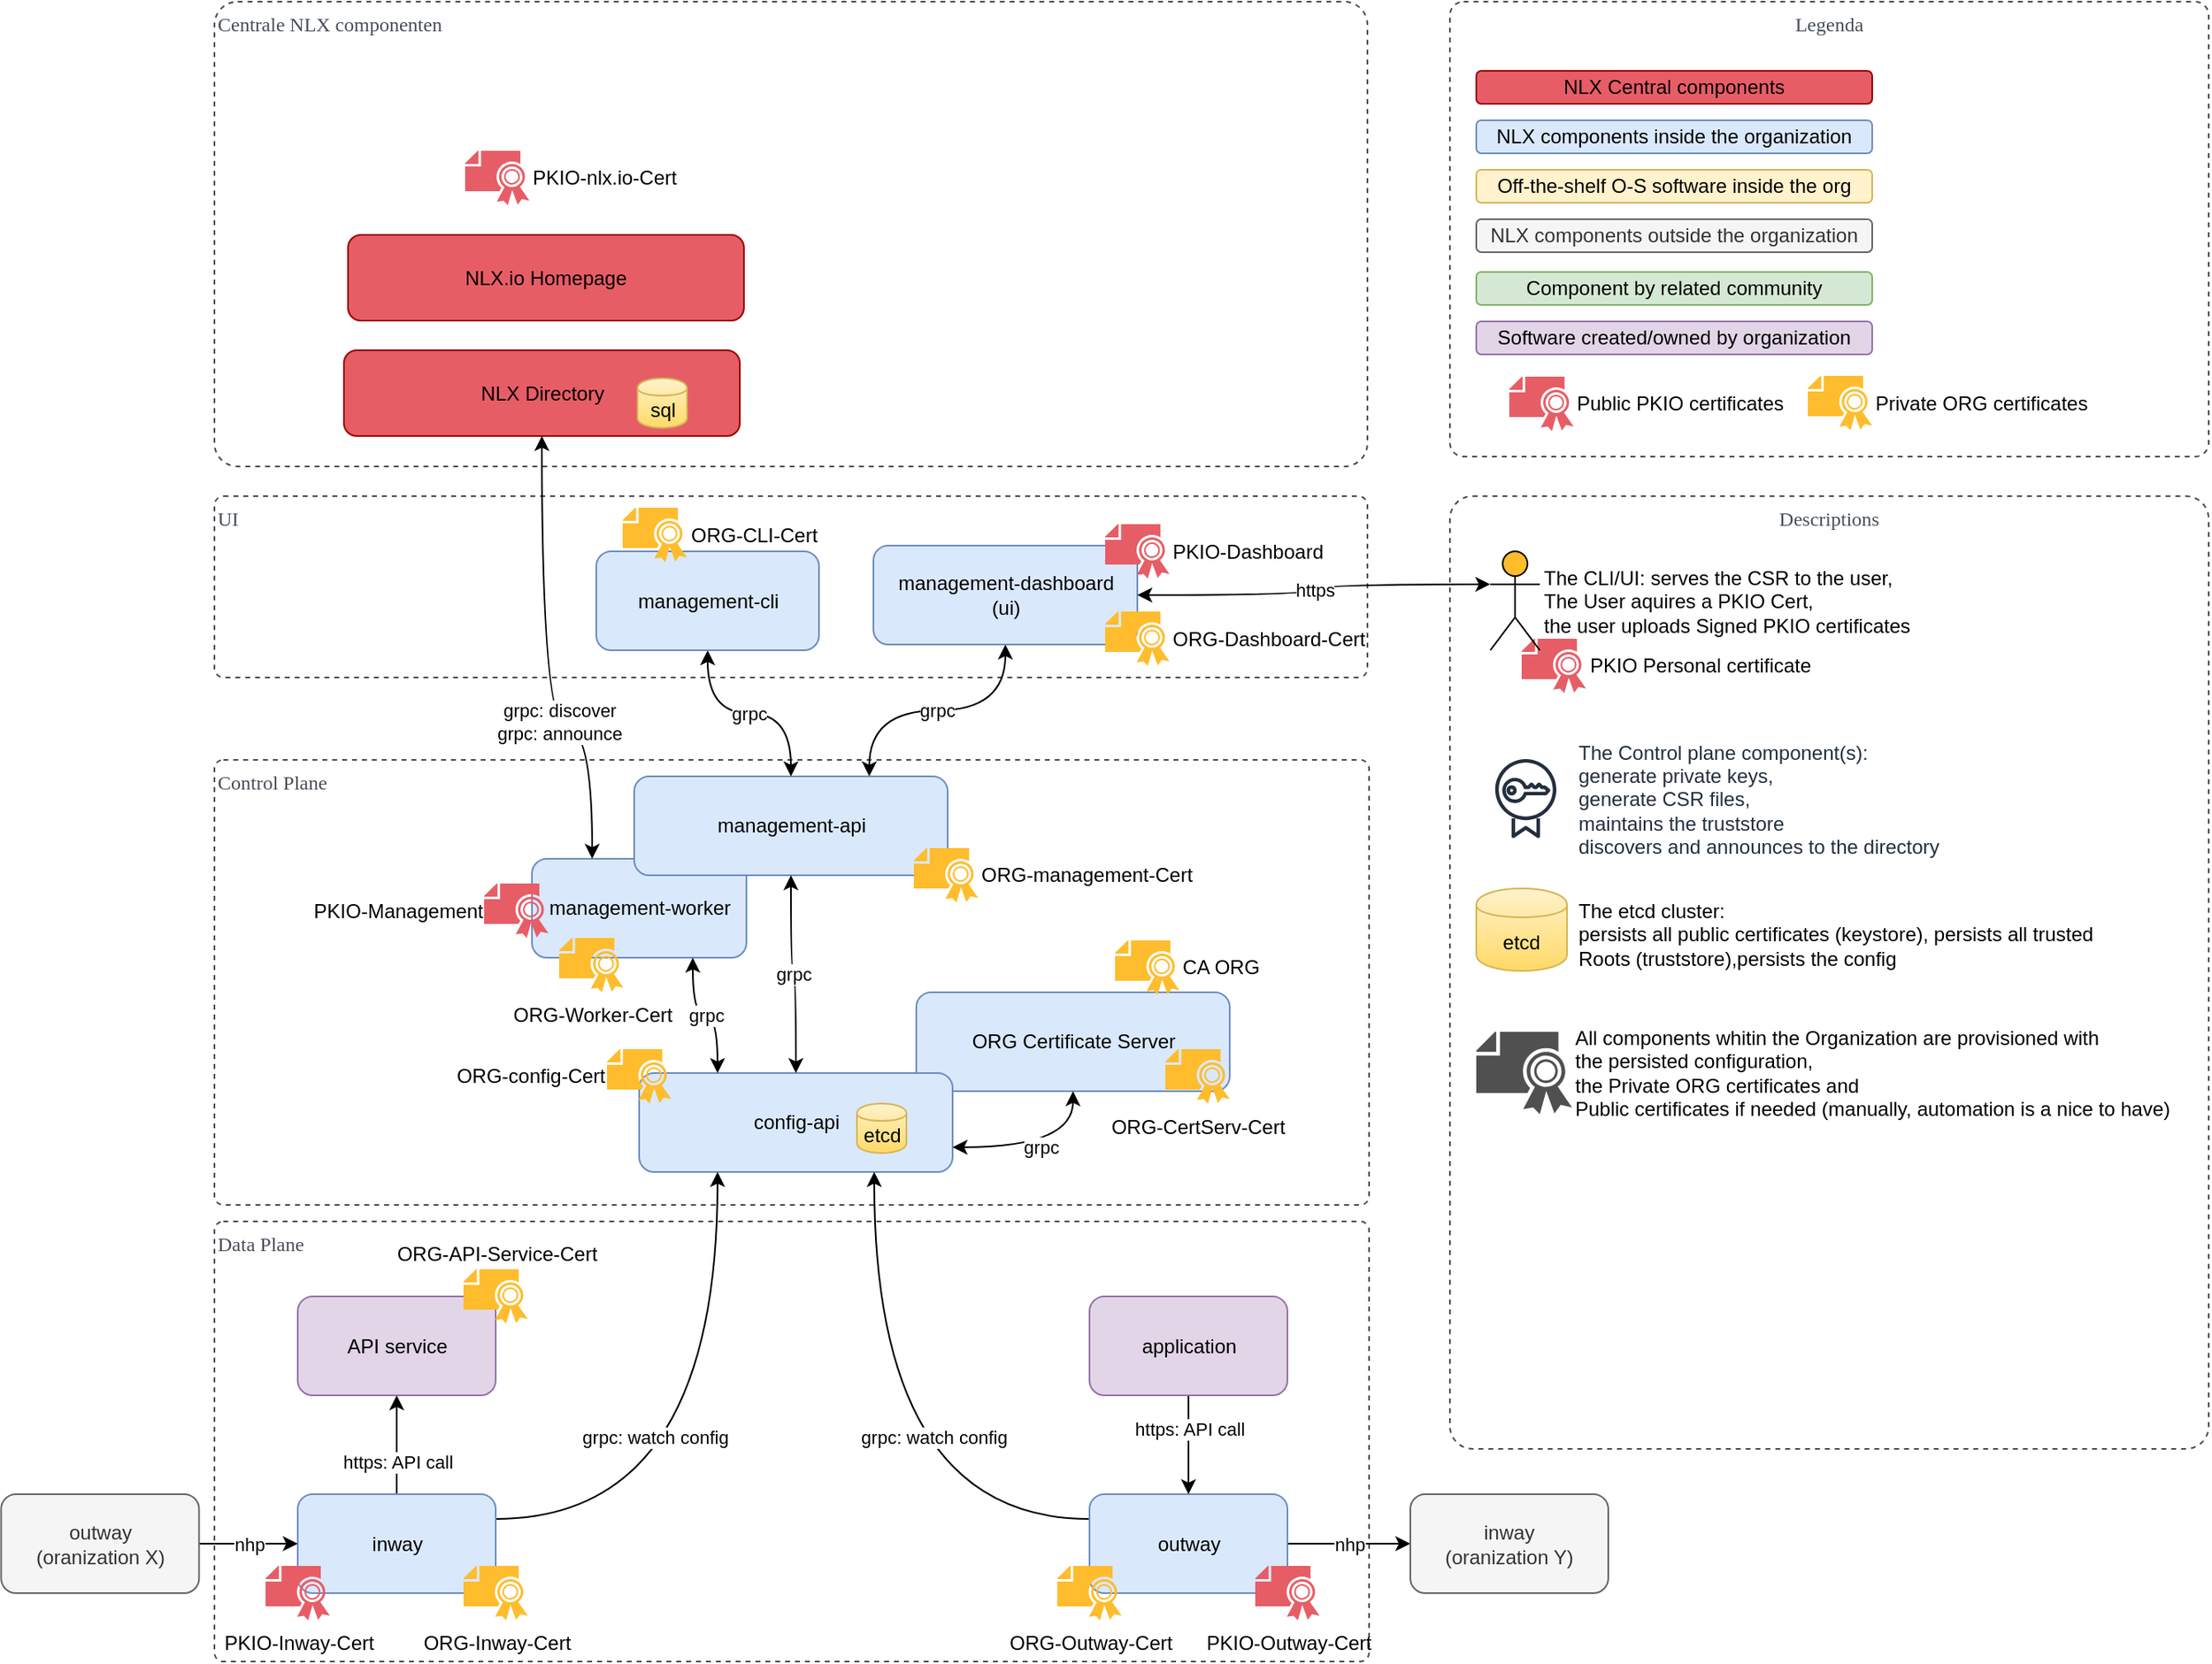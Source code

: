 <mxfile version="11.0.5" type="github"><diagram id="hYhgJyAeQuhoqv6U96SD" name="Component overview"><mxGraphModel dx="1467" dy="1880" grid="1" gridSize="10" guides="1" tooltips="1" connect="1" arrows="1" fold="1" page="1" pageScale="1" pageWidth="827" pageHeight="1169" math="0" shadow="0"><root><mxCell id="0"/><mxCell id="1" parent="0"/><mxCell id="VRbSTCokW-mu6CPC2aFF-7" value="&lt;font style=&quot;vertical-align: inherit&quot;&gt;&lt;font style=&quot;vertical-align: inherit&quot;&gt;&lt;font style=&quot;vertical-align: inherit&quot;&gt;&lt;font style=&quot;vertical-align: inherit&quot;&gt;Data Plane&lt;/font&gt;&lt;/font&gt;&lt;/font&gt;&lt;/font&gt;" style="rounded=1;whiteSpace=wrap;html=1;fillColor=none;verticalAlign=top;fontFamily=source sans pro;dashed=1;fontColor=#474E57;strokeColor=#474e57;align=left;labelPosition=center;verticalLabelPosition=middle;arcSize=2;" parent="1" vertex="1"><mxGeometry x="180" y="-377" width="700" height="267" as="geometry"/></mxCell><mxCell id="VRbSTCokW-mu6CPC2aFF-11" value="&lt;font style=&quot;vertical-align: inherit&quot;&gt;&lt;font style=&quot;vertical-align: inherit&quot;&gt;&lt;font style=&quot;vertical-align: inherit&quot;&gt;&lt;font style=&quot;vertical-align: inherit&quot;&gt;Legenda&lt;/font&gt;&lt;/font&gt;&lt;/font&gt;&lt;/font&gt;" style="rounded=1;whiteSpace=wrap;html=1;fillColor=none;verticalAlign=top;fontFamily=source sans pro;dashed=1;fontColor=#474E57;strokeColor=#474e57;arcSize=3;" parent="1" vertex="1"><mxGeometry x="929" y="-1117" width="460" height="276" as="geometry"/></mxCell><mxCell id="e3InlvLLneUcVwFM6W0t-1" value="&lt;font style=&quot;vertical-align: inherit&quot;&gt;&lt;font style=&quot;vertical-align: inherit&quot;&gt;&lt;font style=&quot;vertical-align: inherit&quot;&gt;&lt;font style=&quot;vertical-align: inherit&quot;&gt;Descriptions&lt;/font&gt;&lt;/font&gt;&lt;/font&gt;&lt;/font&gt;" style="rounded=1;whiteSpace=wrap;html=1;fillColor=none;verticalAlign=top;fontFamily=source sans pro;dashed=1;fontColor=#474E57;strokeColor=#474e57;arcSize=3;" parent="1" vertex="1"><mxGeometry x="929" y="-817" width="460" height="578" as="geometry"/></mxCell><mxCell id="VRbSTCokW-mu6CPC2aFF-6" value="&lt;font style=&quot;vertical-align: inherit&quot;&gt;&lt;font style=&quot;vertical-align: inherit&quot;&gt;&lt;font style=&quot;vertical-align: inherit&quot;&gt;&lt;font style=&quot;vertical-align: inherit&quot;&gt;Control Plane&lt;/font&gt;&lt;/font&gt;&lt;/font&gt;&lt;/font&gt;" style="rounded=1;whiteSpace=wrap;html=1;fillColor=none;verticalAlign=top;fontFamily=source sans pro;dashed=1;fontColor=#474E57;strokeColor=#474e57;align=left;labelPosition=center;verticalLabelPosition=middle;arcSize=2;" parent="1" vertex="1"><mxGeometry x="180" y="-657" width="700" height="270" as="geometry"/></mxCell><mxCell id="3HQgHDtaTlHLWbDvoj_a-3" value="management-worker" style="rounded=1;whiteSpace=wrap;html=1;fillColor=#dae8fc;strokeColor=#6c8ebf;" parent="1" vertex="1"><mxGeometry x="372.5" y="-597" width="130" height="60" as="geometry"/></mxCell><mxCell id="3HQgHDtaTlHLWbDvoj_a-6" value="ORG Certificate Server" style="rounded=1;whiteSpace=wrap;html=1;fillColor=#dae8fc;strokeColor=#6c8ebf;" parent="1" vertex="1"><mxGeometry x="605.5" y="-516" width="190" height="60" as="geometry"/></mxCell><mxCell id="VRbSTCokW-mu6CPC2aFF-5" value="&lt;font style=&quot;vertical-align: inherit&quot;&gt;&lt;font style=&quot;vertical-align: inherit&quot;&gt;&lt;font style=&quot;vertical-align: inherit&quot;&gt;&lt;font style=&quot;vertical-align: inherit&quot;&gt;UI&lt;/font&gt;&lt;/font&gt;&lt;/font&gt;&lt;/font&gt;" style="rounded=1;whiteSpace=wrap;html=1;fillColor=none;verticalAlign=top;fontFamily=source sans pro;dashed=1;fontColor=#474E57;strokeColor=#474e57;align=left;labelPosition=center;verticalLabelPosition=middle;arcSize=5;" parent="1" vertex="1"><mxGeometry x="180" y="-817" width="699" height="110" as="geometry"/></mxCell><mxCell id="4y3KyqJWiPsUAFTucS7l-2" value="PKIO Personal certificate" style="pointerEvents=1;shadow=0;dashed=0;html=1;strokeColor=none;fillColor=#E75D66;labelPosition=right;verticalLabelPosition=middle;verticalAlign=middle;outlineConnect=0;align=left;shape=mxgraph.office.security.certificate;" parent="1" vertex="1"><mxGeometry x="972.5" y="-730.5" width="39" height="33" as="geometry"/></mxCell><mxCell id="Cvf_otxLbeqy68S6IGsP-8" value="&lt;font style=&quot;vertical-align: inherit&quot;&gt;&lt;font style=&quot;vertical-align: inherit&quot;&gt;&lt;font style=&quot;vertical-align: inherit&quot;&gt;&lt;font style=&quot;vertical-align: inherit&quot;&gt;Centrale NLX componenten&lt;/font&gt;&lt;/font&gt;&lt;/font&gt;&lt;/font&gt;" style="rounded=1;whiteSpace=wrap;html=1;fillColor=none;verticalAlign=top;fontFamily=source sans pro;dashed=1;fontColor=#474E57;strokeColor=#474e57;align=left;labelPosition=center;verticalLabelPosition=middle;arcSize=5;" parent="1" vertex="1"><mxGeometry x="180" y="-1117" width="699" height="282" as="geometry"/></mxCell><mxCell id="ZmStVoYK-J1hBKmjyuYj-1" value="grpc" style="edgeStyle=orthogonalEdgeStyle;curved=1;rounded=0;orthogonalLoop=1;jettySize=auto;html=1;exitX=0.5;exitY=1;exitDx=0;exitDy=0;entryX=0.75;entryY=0;entryDx=0;entryDy=0;startArrow=classic;startFill=1;" parent="1" source="ZmStVoYK-J1hBKmjyuYj-2" target="ZmStVoYK-J1hBKmjyuYj-5" edge="1"><mxGeometry relative="1" as="geometry"/></mxCell><mxCell id="ZmStVoYK-J1hBKmjyuYj-2" value="management-dashboard&lt;br&gt;(ui)" style="rounded=1;whiteSpace=wrap;html=1;fillColor=#dae8fc;strokeColor=#6c8ebf;" parent="1" vertex="1"><mxGeometry x="579.5" y="-787" width="160" height="60" as="geometry"/></mxCell><mxCell id="ZmStVoYK-J1hBKmjyuYj-3" value="config-api" style="rounded=1;whiteSpace=wrap;html=1;fillColor=#dae8fc;strokeColor=#6c8ebf;" parent="1" vertex="1"><mxGeometry x="437.5" y="-467" width="190" height="60" as="geometry"/></mxCell><mxCell id="ZmStVoYK-J1hBKmjyuYj-5" value="management-api" style="rounded=1;whiteSpace=wrap;html=1;fillColor=#dae8fc;strokeColor=#6c8ebf;" parent="1" vertex="1"><mxGeometry x="434.5" y="-647" width="190" height="60" as="geometry"/></mxCell><mxCell id="ZmStVoYK-J1hBKmjyuYj-8" value="grpc: watch config" style="edgeStyle=orthogonalEdgeStyle;curved=1;rounded=0;orthogonalLoop=1;jettySize=auto;html=1;exitX=1;exitY=0.25;exitDx=0;exitDy=0;entryX=0.25;entryY=1;entryDx=0;entryDy=0;startArrow=none;startFill=0;" parent="1" source="ZmStVoYK-J1hBKmjyuYj-10" target="ZmStVoYK-J1hBKmjyuYj-3" edge="1"><mxGeometry x="-0.586" y="25" relative="1" as="geometry"><mxPoint x="25" y="-25" as="offset"/><mxPoint x="438.029" y="-376.853" as="targetPoint"/></mxGeometry></mxCell><mxCell id="ZmStVoYK-J1hBKmjyuYj-9" value="https: API call" style="edgeStyle=orthogonalEdgeStyle;curved=1;rounded=0;orthogonalLoop=1;jettySize=auto;html=1;startArrow=none;startFill=0;endArrow=classic;endFill=1;" parent="1" source="ZmStVoYK-J1hBKmjyuYj-10" target="ZmStVoYK-J1hBKmjyuYj-29" edge="1"><mxGeometry x="-0.333" relative="1" as="geometry"><mxPoint as="offset"/></mxGeometry></mxCell><mxCell id="ZmStVoYK-J1hBKmjyuYj-10" value="inway" style="rounded=1;whiteSpace=wrap;html=1;fillColor=#dae8fc;strokeColor=#6c8ebf;" parent="1" vertex="1"><mxGeometry x="230.5" y="-211.5" width="120" height="60" as="geometry"/></mxCell><mxCell id="ZmStVoYK-J1hBKmjyuYj-11" value="grpc: watch config" style="edgeStyle=orthogonalEdgeStyle;curved=1;rounded=0;orthogonalLoop=1;jettySize=auto;html=1;exitX=0;exitY=0.25;exitDx=0;exitDy=0;entryX=0.75;entryY=1;entryDx=0;entryDy=0;startArrow=none;startFill=0;" parent="1" source="ZmStVoYK-J1hBKmjyuYj-13" target="ZmStVoYK-J1hBKmjyuYj-3" edge="1"><mxGeometry x="-0.589" y="-25" relative="1" as="geometry"><mxPoint x="-25" y="-25" as="offset"/><mxPoint x="628.618" y="-376.853" as="targetPoint"/></mxGeometry></mxCell><mxCell id="ZmStVoYK-J1hBKmjyuYj-12" value="nhp" style="edgeStyle=orthogonalEdgeStyle;curved=1;rounded=0;orthogonalLoop=1;jettySize=auto;html=1;startArrow=none;startFill=0;" parent="1" source="ZmStVoYK-J1hBKmjyuYj-13" target="ZmStVoYK-J1hBKmjyuYj-19" edge="1"><mxGeometry relative="1" as="geometry"/></mxCell><mxCell id="ZmStVoYK-J1hBKmjyuYj-13" value="outway" style="rounded=1;whiteSpace=wrap;html=1;fillColor=#dae8fc;strokeColor=#6c8ebf;" parent="1" vertex="1"><mxGeometry x="710.5" y="-211.5" width="120" height="60" as="geometry"/></mxCell><mxCell id="ZmStVoYK-J1hBKmjyuYj-15" value="grpc" style="edgeStyle=orthogonalEdgeStyle;curved=1;rounded=0;orthogonalLoop=1;jettySize=auto;html=1;startArrow=classic;startFill=1;exitX=0.5;exitY=1;exitDx=0;exitDy=0;entryX=0.5;entryY=0;entryDx=0;entryDy=0;" parent="1" source="ZmStVoYK-J1hBKmjyuYj-5" target="ZmStVoYK-J1hBKmjyuYj-3" edge="1"><mxGeometry relative="1" as="geometry"><mxPoint x="413.5" y="-527" as="sourcePoint"/></mxGeometry></mxCell><mxCell id="ZmStVoYK-J1hBKmjyuYj-17" value="grpc" style="edgeStyle=orthogonalEdgeStyle;curved=1;rounded=0;orthogonalLoop=1;jettySize=auto;html=1;exitX=0.5;exitY=1;exitDx=0;exitDy=0;entryX=0.5;entryY=0;entryDx=0;entryDy=0;startArrow=classic;startFill=1;" parent="1" source="ZmStVoYK-J1hBKmjyuYj-18" target="ZmStVoYK-J1hBKmjyuYj-5" edge="1"><mxGeometry relative="1" as="geometry"/></mxCell><mxCell id="ZmStVoYK-J1hBKmjyuYj-18" value="management-cli&lt;br&gt;" style="rounded=1;whiteSpace=wrap;html=1;fillColor=#dae8fc;strokeColor=#6c8ebf;" parent="1" vertex="1"><mxGeometry x="411.5" y="-783.5" width="135" height="60" as="geometry"/></mxCell><mxCell id="ZmStVoYK-J1hBKmjyuYj-19" value="inway&lt;br&gt;(oranization Y)&lt;br&gt;" style="rounded=1;whiteSpace=wrap;html=1;fillColor=#f5f5f5;strokeColor=#666666;fontColor=#333333;" parent="1" vertex="1"><mxGeometry x="905" y="-211.5" width="120" height="60" as="geometry"/></mxCell><mxCell id="ZmStVoYK-J1hBKmjyuYj-20" value="nhp" style="edgeStyle=orthogonalEdgeStyle;curved=1;rounded=0;orthogonalLoop=1;jettySize=auto;html=1;startArrow=none;startFill=0;" parent="1" source="ZmStVoYK-J1hBKmjyuYj-21" target="ZmStVoYK-J1hBKmjyuYj-10" edge="1"><mxGeometry relative="1" as="geometry"/></mxCell><mxCell id="ZmStVoYK-J1hBKmjyuYj-21" value="outway&lt;br&gt;(oranization X)&lt;br&gt;" style="rounded=1;whiteSpace=wrap;html=1;fillColor=#f5f5f5;strokeColor=#666666;fontColor=#333333;" parent="1" vertex="1"><mxGeometry x="50.692" y="-211.5" width="120" height="60" as="geometry"/></mxCell><mxCell id="ZmStVoYK-J1hBKmjyuYj-22" value="NLX components inside the organization" style="text;html=1;strokeColor=#6c8ebf;fillColor=#dae8fc;align=center;verticalAlign=middle;whiteSpace=wrap;rounded=1;" parent="1" vertex="1"><mxGeometry x="945" y="-1045" width="240" height="20" as="geometry"/></mxCell><mxCell id="ZmStVoYK-J1hBKmjyuYj-23" value="NLX components outside the organization" style="text;html=1;strokeColor=#666666;fillColor=#f5f5f5;align=center;verticalAlign=middle;whiteSpace=wrap;rounded=1;fontColor=#333333;" parent="1" vertex="1"><mxGeometry x="945" y="-985" width="240" height="20" as="geometry"/></mxCell><mxCell id="ZmStVoYK-J1hBKmjyuYj-24" value="Off-the-shelf O-S software inside the org" style="text;html=1;strokeColor=#d6b656;fillColor=#fff2cc;align=center;verticalAlign=middle;whiteSpace=wrap;rounded=1;" parent="1" vertex="1"><mxGeometry x="945" y="-1015" width="240" height="20" as="geometry"/></mxCell><mxCell id="ZmStVoYK-J1hBKmjyuYj-25" value="Component by related community" style="text;html=1;strokeColor=#82b366;fillColor=#d5e8d4;align=center;verticalAlign=middle;whiteSpace=wrap;rounded=1;" parent="1" vertex="1"><mxGeometry x="945" y="-953" width="240" height="20" as="geometry"/></mxCell><mxCell id="ZmStVoYK-J1hBKmjyuYj-26" value="Software created/owned by organization" style="text;html=1;strokeColor=#9673a6;fillColor=#e1d5e7;align=center;verticalAlign=middle;whiteSpace=wrap;rounded=1;" parent="1" vertex="1"><mxGeometry x="945" y="-923" width="240" height="20" as="geometry"/></mxCell><mxCell id="ZmStVoYK-J1hBKmjyuYj-27" value="https: API call" style="edgeStyle=orthogonalEdgeStyle;curved=1;rounded=0;orthogonalLoop=1;jettySize=auto;html=1;startArrow=none;startFill=0;endArrow=classic;endFill=1;" parent="1" source="ZmStVoYK-J1hBKmjyuYj-28" target="ZmStVoYK-J1hBKmjyuYj-13" edge="1"><mxGeometry x="-0.333" relative="1" as="geometry"><mxPoint as="offset"/></mxGeometry></mxCell><mxCell id="ZmStVoYK-J1hBKmjyuYj-28" value="application" style="rounded=1;whiteSpace=wrap;html=1;fillColor=#e1d5e7;strokeColor=#9673a6;" parent="1" vertex="1"><mxGeometry x="710.5" y="-331.5" width="120" height="60" as="geometry"/></mxCell><mxCell id="ZmStVoYK-J1hBKmjyuYj-29" value="API service" style="rounded=1;whiteSpace=wrap;html=1;fillColor=#e1d5e7;strokeColor=#9673a6;" parent="1" vertex="1"><mxGeometry x="230.5" y="-331.5" width="120" height="60" as="geometry"/></mxCell><mxCell id="ZmStVoYK-J1hBKmjyuYj-37" value="Public PKIO certificates" style="pointerEvents=1;shadow=0;dashed=0;html=1;strokeColor=none;fillColor=#E75D66;labelPosition=right;verticalLabelPosition=middle;verticalAlign=middle;outlineConnect=0;align=left;shape=mxgraph.office.security.certificate;" parent="1" vertex="1"><mxGeometry x="965" y="-889.5" width="39" height="33" as="geometry"/></mxCell><mxCell id="ZmStVoYK-J1hBKmjyuYj-38" value="Private ORG certificates" style="pointerEvents=1;shadow=0;dashed=0;html=1;strokeColor=none;fillColor=#FFBC2C;labelPosition=right;verticalLabelPosition=middle;verticalAlign=middle;outlineConnect=0;align=left;shape=mxgraph.office.security.certificate;" parent="1" vertex="1"><mxGeometry x="1146" y="-890" width="39" height="33" as="geometry"/></mxCell><mxCell id="ZmStVoYK-J1hBKmjyuYj-39" value="ORG-management-Cert" style="pointerEvents=1;shadow=0;dashed=0;html=1;strokeColor=none;fillColor=#FFBC2C;labelPosition=right;verticalLabelPosition=middle;verticalAlign=middle;outlineConnect=0;align=left;shape=mxgraph.office.security.certificate;" parent="1" vertex="1"><mxGeometry x="604" y="-603.5" width="39" height="33" as="geometry"/></mxCell><mxCell id="ZmStVoYK-J1hBKmjyuYj-40" value="ORG-Dashboard-Cert" style="pointerEvents=1;shadow=0;dashed=0;html=1;strokeColor=none;fillColor=#FFBC2C;labelPosition=right;verticalLabelPosition=middle;verticalAlign=middle;outlineConnect=0;align=left;shape=mxgraph.office.security.certificate;" parent="1" vertex="1"><mxGeometry x="720" y="-747" width="39" height="33" as="geometry"/></mxCell><mxCell id="ZmStVoYK-J1hBKmjyuYj-43" value="PKIO-Dashboard" style="pointerEvents=1;shadow=0;dashed=0;html=1;strokeColor=none;fillColor=#E75D66;labelPosition=right;verticalLabelPosition=middle;verticalAlign=middle;outlineConnect=0;align=left;shape=mxgraph.office.security.certificate;" parent="1" vertex="1"><mxGeometry x="720" y="-800" width="39" height="33" as="geometry"/></mxCell><mxCell id="ZmStVoYK-J1hBKmjyuYj-47" value="ORG-Inway-Cert" style="pointerEvents=1;shadow=0;dashed=0;html=1;strokeColor=none;fillColor=#FFBC2C;labelPosition=center;verticalLabelPosition=bottom;verticalAlign=top;outlineConnect=0;align=center;shape=mxgraph.office.security.certificate;" parent="1" vertex="1"><mxGeometry x="331" y="-168" width="39" height="33" as="geometry"/></mxCell><mxCell id="ZmStVoYK-J1hBKmjyuYj-48" value="ORG-Outway-Cert" style="pointerEvents=1;shadow=0;dashed=0;html=1;strokeColor=none;fillColor=#FFBC2C;labelPosition=center;verticalLabelPosition=bottom;verticalAlign=top;outlineConnect=0;align=center;shape=mxgraph.office.security.certificate;" parent="1" vertex="1"><mxGeometry x="691" y="-168" width="39" height="33" as="geometry"/></mxCell><mxCell id="ZmStVoYK-J1hBKmjyuYj-49" value="PKIO-Inway-Cert" style="pointerEvents=1;shadow=0;dashed=0;html=1;strokeColor=none;fillColor=#E75D66;labelPosition=center;verticalLabelPosition=bottom;verticalAlign=top;outlineConnect=0;align=center;shape=mxgraph.office.security.certificate;" parent="1" vertex="1"><mxGeometry x="211" y="-168" width="39" height="33" as="geometry"/></mxCell><mxCell id="ZmStVoYK-J1hBKmjyuYj-50" value="PKIO-Outway-Cert" style="pointerEvents=1;shadow=0;dashed=0;html=1;strokeColor=none;fillColor=#E75D66;labelPosition=center;verticalLabelPosition=bottom;verticalAlign=top;outlineConnect=0;align=center;shape=mxgraph.office.security.certificate;" parent="1" vertex="1"><mxGeometry x="811" y="-168" width="39" height="33" as="geometry"/></mxCell><mxCell id="NFyDtDego5l_Hw8igdSc-1" value="The Control plane component(s):&lt;br&gt;generate private keys, &lt;br&gt;generate CSR files, &lt;br&gt;maintains the truststore&lt;br&gt;discovers and announces to the directory" style="outlineConnect=0;fontColor=#232F3E;gradientColor=none;strokeColor=#232F3E;fillColor=#ffffff;dashed=0;verticalLabelPosition=middle;verticalAlign=middle;align=left;html=1;fontSize=12;fontStyle=0;aspect=fixed;shape=mxgraph.aws4.resourceIcon;resIcon=mxgraph.aws4.certificate_manager;labelPosition=right;" parent="1" vertex="1"><mxGeometry x="945" y="-663.5" width="60" height="60" as="geometry"/></mxCell><mxCell id="NFyDtDego5l_Hw8igdSc-2" value="The CLI/UI: serves the CSR to the user, &lt;br&gt;The User aquires a PKIO Cert, &lt;br&gt;the user uploads Signed PKIO certificates" style="shape=umlActor;verticalLabelPosition=middle;labelBackgroundColor=#ffffff;verticalAlign=middle;html=1;outlineConnect=0;fillColor=#FFBC2C;labelPosition=right;align=left;" parent="1" vertex="1"><mxGeometry x="953.5" y="-783.5" width="30" height="60" as="geometry"/></mxCell><mxCell id="NFyDtDego5l_Hw8igdSc-3" value="ORG-API-Service-Cert" style="pointerEvents=1;shadow=0;dashed=0;html=1;strokeColor=none;fillColor=#FFBC2C;labelPosition=center;verticalLabelPosition=top;verticalAlign=bottom;outlineConnect=0;align=center;shape=mxgraph.office.security.certificate;" parent="1" vertex="1"><mxGeometry x="331" y="-348" width="39" height="33" as="geometry"/></mxCell><mxCell id="4y3KyqJWiPsUAFTucS7l-1" value="All components whitin the Organization are provisioned with&lt;br&gt;the persisted configuration,&lt;br&gt;the Private ORG certificates and &lt;br&gt;Public certificates if needed (manually, automation is a nice to have)" style="pointerEvents=1;shadow=0;dashed=0;html=1;strokeColor=none;fillColor=#505050;labelPosition=right;verticalLabelPosition=middle;verticalAlign=middle;outlineConnect=0;align=left;shape=mxgraph.office.security.certificate;" parent="1" vertex="1"><mxGeometry x="945" y="-492" width="58" height="50" as="geometry"/></mxCell><mxCell id="4y3KyqJWiPsUAFTucS7l-7" value="NLX Central components" style="text;html=1;strokeColor=#990000;fillColor=#E75D66;align=center;verticalAlign=middle;whiteSpace=wrap;rounded=1;" parent="1" vertex="1"><mxGeometry x="945" y="-1075" width="240" height="20" as="geometry"/></mxCell><mxCell id="4y3KyqJWiPsUAFTucS7l-8" value="NLX Directory" style="text;html=1;strokeColor=#990000;fillColor=#E75D66;align=center;verticalAlign=middle;whiteSpace=wrap;rounded=1;" parent="1" vertex="1"><mxGeometry x="258.5" y="-905.5" width="240" height="52" as="geometry"/></mxCell><mxCell id="4y3KyqJWiPsUAFTucS7l-11" value="grpc: discover&lt;br&gt;grpc: announce" style="edgeStyle=orthogonalEdgeStyle;curved=1;rounded=0;orthogonalLoop=1;jettySize=auto;html=1;exitX=0.5;exitY=1;exitDx=0;exitDy=0;startArrow=classic;startFill=1;" parent="1" source="4y3KyqJWiPsUAFTucS7l-8" target="3HQgHDtaTlHLWbDvoj_a-3" edge="1"><mxGeometry x="0.207" y="10" relative="1" as="geometry"><mxPoint x="390" y="-717" as="sourcePoint"/><mxPoint x="409" y="-606" as="targetPoint"/><Array as="points"><mxPoint x="379" y="-676"/><mxPoint x="409" y="-676"/></Array><mxPoint as="offset"/></mxGeometry></mxCell><mxCell id="Cvf_otxLbeqy68S6IGsP-1" value="PKIO-nlx.io-Cert" style="pointerEvents=1;shadow=0;dashed=0;html=1;strokeColor=none;fillColor=#E75D66;labelPosition=right;verticalLabelPosition=middle;verticalAlign=middle;outlineConnect=0;align=left;shape=mxgraph.office.security.certificate;" parent="1" vertex="1"><mxGeometry x="332" y="-1026.5" width="39" height="33" as="geometry"/></mxCell><mxCell id="Cvf_otxLbeqy68S6IGsP-6" value="NLX.io Homepage" style="text;html=1;strokeColor=#990000;fillColor=#E75D66;align=center;verticalAlign=middle;whiteSpace=wrap;rounded=1;" parent="1" vertex="1"><mxGeometry x="261" y="-975.5" width="240" height="52" as="geometry"/></mxCell><mxCell id="bfiFRcE2PsmfXAw0iXPs-5" value="ORG-config-Cert" style="pointerEvents=1;shadow=0;dashed=0;html=1;strokeColor=none;fillColor=#FFBC2C;labelPosition=left;verticalLabelPosition=middle;verticalAlign=middle;outlineConnect=0;align=right;shape=mxgraph.office.security.certificate;" parent="1" vertex="1"><mxGeometry x="418" y="-481.5" width="39" height="33" as="geometry"/></mxCell><mxCell id="3HQgHDtaTlHLWbDvoj_a-2" value="grpc" style="edgeStyle=orthogonalEdgeStyle;curved=1;rounded=0;orthogonalLoop=1;jettySize=auto;html=1;startArrow=classic;startFill=1;exitX=0.75;exitY=1;exitDx=0;exitDy=0;entryX=0.25;entryY=0;entryDx=0;entryDy=0;" parent="1" source="3HQgHDtaTlHLWbDvoj_a-3" target="ZmStVoYK-J1hBKmjyuYj-3" edge="1"><mxGeometry relative="1" as="geometry"><mxPoint x="482.5" y="-382" as="targetPoint"/></mxGeometry></mxCell><mxCell id="3HQgHDtaTlHLWbDvoj_a-4" value="PKIO-Management" style="pointerEvents=1;shadow=0;dashed=0;html=1;strokeColor=none;fillColor=#E75D66;labelPosition=left;verticalLabelPosition=middle;verticalAlign=middle;outlineConnect=0;align=right;shape=mxgraph.office.security.certificate;" parent="1" vertex="1"><mxGeometry x="343.5" y="-582" width="39" height="33" as="geometry"/></mxCell><mxCell id="3HQgHDtaTlHLWbDvoj_a-7" value="https" style="edgeStyle=orthogonalEdgeStyle;curved=1;rounded=0;orthogonalLoop=1;jettySize=auto;html=1;exitX=0;exitY=0.333;exitDx=0;exitDy=0;entryX=1;entryY=0.5;entryDx=0;entryDy=0;startArrow=classic;startFill=1;exitPerimeter=0;" parent="1" source="NFyDtDego5l_Hw8igdSc-2" target="ZmStVoYK-J1hBKmjyuYj-2" edge="1"><mxGeometry relative="1" as="geometry"><mxPoint x="670" y="-717" as="sourcePoint"/><mxPoint x="587" y="-657" as="targetPoint"/></mxGeometry></mxCell><mxCell id="3HQgHDtaTlHLWbDvoj_a-9" value="grpc" style="edgeStyle=orthogonalEdgeStyle;curved=1;rounded=0;orthogonalLoop=1;jettySize=auto;html=1;startArrow=classic;startFill=1;exitX=0.5;exitY=1;exitDx=0;exitDy=0;entryX=1;entryY=0.75;entryDx=0;entryDy=0;" parent="1" source="3HQgHDtaTlHLWbDvoj_a-6" target="ZmStVoYK-J1hBKmjyuYj-3" edge="1"><mxGeometry relative="1" as="geometry"><mxPoint x="613.029" y="-432.735" as="targetPoint"/><mxPoint x="483.5" y="-459.5" as="sourcePoint"/></mxGeometry></mxCell><mxCell id="3HQgHDtaTlHLWbDvoj_a-10" value="ORG-CLI-Cert" style="pointerEvents=1;shadow=0;dashed=0;html=1;strokeColor=none;fillColor=#FFBC2C;labelPosition=right;verticalLabelPosition=middle;verticalAlign=middle;outlineConnect=0;align=left;shape=mxgraph.office.security.certificate;" parent="1" vertex="1"><mxGeometry x="427.5" y="-810" width="39" height="33" as="geometry"/></mxCell><mxCell id="3HQgHDtaTlHLWbDvoj_a-11" value="ORG-CertServ-Cert" style="pointerEvents=1;shadow=0;dashed=0;html=1;strokeColor=none;fillColor=#FFBC2C;labelPosition=center;verticalLabelPosition=bottom;verticalAlign=top;outlineConnect=0;align=center;shape=mxgraph.office.security.certificate;" parent="1" vertex="1"><mxGeometry x="756.5" y="-481.5" width="39" height="33" as="geometry"/></mxCell><mxCell id="3HQgHDtaTlHLWbDvoj_a-12" value="ORG-Worker-Cert" style="pointerEvents=1;shadow=0;dashed=0;html=1;strokeColor=none;fillColor=#FFBC2C;labelPosition=center;verticalLabelPosition=bottom;verticalAlign=top;outlineConnect=0;align=center;shape=mxgraph.office.security.certificate;" parent="1" vertex="1"><mxGeometry x="389" y="-549" width="39" height="33" as="geometry"/></mxCell><mxCell id="VRbSTCokW-mu6CPC2aFF-2" value="CA ORG" style="pointerEvents=1;shadow=0;dashed=0;html=1;strokeColor=none;fillColor=#FFBC2C;labelPosition=right;verticalLabelPosition=middle;verticalAlign=middle;outlineConnect=0;align=left;shape=mxgraph.office.security.certificate;" parent="1" vertex="1"><mxGeometry x="726" y="-547.5" width="39" height="33" as="geometry"/></mxCell><mxCell id="VRbSTCokW-mu6CPC2aFF-3" value="etcd" style="shape=cylinder;whiteSpace=wrap;html=1;boundedLbl=1;backgroundOutline=1;strokeColor=#d6b656;fillColor=#fff2cc;gradientColor=#ffd966;" parent="1" vertex="1"><mxGeometry x="569.5" y="-448.5" width="30" height="30" as="geometry"/></mxCell><mxCell id="VRbSTCokW-mu6CPC2aFF-4" value="sql" style="shape=cylinder;whiteSpace=wrap;html=1;boundedLbl=1;backgroundOutline=1;strokeColor=#d6b656;fillColor=#fff2cc;gradientColor=#ffd966;" parent="1" vertex="1"><mxGeometry x="436.5" y="-888.5" width="30" height="30" as="geometry"/></mxCell><mxCell id="VRbSTCokW-mu6CPC2aFF-8" value="etcd" style="shape=cylinder;whiteSpace=wrap;html=1;boundedLbl=1;backgroundOutline=1;strokeColor=#d6b656;fillColor=#fff2cc;gradientColor=#ffd966;" parent="1" vertex="1"><mxGeometry x="945" y="-579" width="55" height="50" as="geometry"/></mxCell><mxCell id="VRbSTCokW-mu6CPC2aFF-10" value="The etcd cluster:&amp;nbsp;&lt;br&gt;persists all public certificates (keystore),&amp;nbsp;persists all trusted Roots (truststore),persists the config" style="text;html=1;align=left;whiteSpace=wrap;" parent="1" vertex="1"><mxGeometry x="1005" y="-579.5" width="330" height="56" as="geometry"/></mxCell></root></mxGraphModel></diagram><diagram id="0taR7JI-KcXuY_6ir8HV" name="Organization overview"><mxGraphModel dx="1467" dy="711" grid="1" gridSize="10" guides="1" tooltips="1" connect="1" arrows="1" fold="1" page="1" pageScale="1" pageWidth="827" pageHeight="1169" math="0" shadow="0"><root><mxCell id="gSGDT5ftaUj4GV8M9B44-0"/><mxCell id="gSGDT5ftaUj4GV8M9B44-1" parent="gSGDT5ftaUj4GV8M9B44-0"/><mxCell id="gSGDT5ftaUj4GV8M9B44-2" value="grpc" style="edgeStyle=orthogonalEdgeStyle;curved=1;rounded=0;orthogonalLoop=1;jettySize=auto;html=1;exitX=0.5;exitY=1;exitDx=0;exitDy=0;entryX=0.75;entryY=0;entryDx=0;entryDy=0;startArrow=classic;startFill=1;" parent="gSGDT5ftaUj4GV8M9B44-1" source="gSGDT5ftaUj4GV8M9B44-3" target="gSGDT5ftaUj4GV8M9B44-6" edge="1"><mxGeometry relative="1" as="geometry"/></mxCell><mxCell id="gSGDT5ftaUj4GV8M9B44-3" value="management-dashboard&lt;br&gt;(ui)" style="rounded=1;whiteSpace=wrap;html=1;fillColor=#dae8fc;strokeColor=#6c8ebf;" parent="gSGDT5ftaUj4GV8M9B44-1" vertex="1"><mxGeometry x="769.5" y="110" width="160" height="60" as="geometry"/></mxCell><mxCell id="gSGDT5ftaUj4GV8M9B44-4" value="config-api" style="rounded=1;whiteSpace=wrap;html=1;fillColor=#dae8fc;strokeColor=#6c8ebf;" parent="gSGDT5ftaUj4GV8M9B44-1" vertex="1"><mxGeometry x="664.5" y="470" width="190" height="60" as="geometry"/></mxCell><mxCell id="gSGDT5ftaUj4GV8M9B44-5" value="etcd&lt;br&gt;" style="edgeStyle=orthogonalEdgeStyle;rounded=0;orthogonalLoop=1;jettySize=auto;html=1;" parent="gSGDT5ftaUj4GV8M9B44-1" source="gSGDT5ftaUj4GV8M9B44-6" target="gSGDT5ftaUj4GV8M9B44-8" edge="1"><mxGeometry relative="1" as="geometry"/></mxCell><mxCell id="gSGDT5ftaUj4GV8M9B44-6" value="management-api" style="rounded=1;whiteSpace=wrap;html=1;fillColor=#dae8fc;strokeColor=#6c8ebf;" parent="gSGDT5ftaUj4GV8M9B44-1" vertex="1"><mxGeometry x="664.5" y="230" width="190" height="60" as="geometry"/></mxCell><mxCell id="gSGDT5ftaUj4GV8M9B44-7" value="etcd" style="edgeStyle=orthogonalEdgeStyle;rounded=0;orthogonalLoop=1;jettySize=auto;html=1;startArrow=classic;startFill=1;" parent="gSGDT5ftaUj4GV8M9B44-1" source="gSGDT5ftaUj4GV8M9B44-8" target="gSGDT5ftaUj4GV8M9B44-4" edge="1"><mxGeometry relative="1" as="geometry"/></mxCell><mxCell id="gSGDT5ftaUj4GV8M9B44-8" value="etcd cluster&lt;br&gt;(config)&lt;br&gt;" style="ellipse;whiteSpace=wrap;html=1;aspect=fixed;rounded=1;fillColor=#fff2cc;strokeColor=#d6b656;" parent="gSGDT5ftaUj4GV8M9B44-1" vertex="1"><mxGeometry x="719.5" y="340" width="80" height="80" as="geometry"/></mxCell><mxCell id="gSGDT5ftaUj4GV8M9B44-9" value="grpc: watch config" style="edgeStyle=orthogonalEdgeStyle;curved=1;rounded=0;orthogonalLoop=1;jettySize=auto;html=1;exitX=1;exitY=0.25;exitDx=0;exitDy=0;entryX=0;entryY=0.75;entryDx=0;entryDy=0;startArrow=none;startFill=0;" parent="gSGDT5ftaUj4GV8M9B44-1" source="gSGDT5ftaUj4GV8M9B44-12" target="gSGDT5ftaUj4GV8M9B44-4" edge="1"><mxGeometry x="-0.586" y="25" relative="1" as="geometry"><mxPoint x="25" y="-25" as="offset"/></mxGeometry></mxCell><mxCell id="gSGDT5ftaUj4GV8M9B44-10" value="pgsql: write logs" style="edgeStyle=orthogonalEdgeStyle;curved=1;rounded=0;orthogonalLoop=1;jettySize=auto;html=1;exitX=1;exitY=0.75;exitDx=0;exitDy=0;entryX=0.5;entryY=0;entryDx=0;entryDy=0;startArrow=none;startFill=0;endArrow=classic;endFill=1;" parent="gSGDT5ftaUj4GV8M9B44-1" source="gSGDT5ftaUj4GV8M9B44-12" target="gSGDT5ftaUj4GV8M9B44-23" edge="1"><mxGeometry x="-0.61" relative="1" as="geometry"><mxPoint as="offset"/></mxGeometry></mxCell><mxCell id="gSGDT5ftaUj4GV8M9B44-11" value="http: API call" style="edgeStyle=orthogonalEdgeStyle;curved=1;rounded=0;orthogonalLoop=1;jettySize=auto;html=1;startArrow=none;startFill=0;endArrow=classic;endFill=1;" parent="gSGDT5ftaUj4GV8M9B44-1" source="gSGDT5ftaUj4GV8M9B44-12" target="gSGDT5ftaUj4GV8M9B44-43" edge="1"><mxGeometry x="-0.333" relative="1" as="geometry"><mxPoint as="offset"/></mxGeometry></mxCell><mxCell id="gSGDT5ftaUj4GV8M9B44-12" value="inway" style="rounded=1;whiteSpace=wrap;html=1;fillColor=#dae8fc;strokeColor=#6c8ebf;" parent="gSGDT5ftaUj4GV8M9B44-1" vertex="1"><mxGeometry x="459.5" y="620" width="120" height="60" as="geometry"/></mxCell><mxCell id="gSGDT5ftaUj4GV8M9B44-13" value="grpc: watch config" style="edgeStyle=orthogonalEdgeStyle;curved=1;rounded=0;orthogonalLoop=1;jettySize=auto;html=1;exitX=0;exitY=0.25;exitDx=0;exitDy=0;entryX=1;entryY=0.75;entryDx=0;entryDy=0;startArrow=none;startFill=0;" parent="gSGDT5ftaUj4GV8M9B44-1" source="gSGDT5ftaUj4GV8M9B44-17" target="gSGDT5ftaUj4GV8M9B44-4" edge="1"><mxGeometry x="-0.589" y="-25" relative="1" as="geometry"><mxPoint x="-25" y="-25" as="offset"/></mxGeometry></mxCell><mxCell id="gSGDT5ftaUj4GV8M9B44-14" value="nhp" style="edgeStyle=orthogonalEdgeStyle;curved=1;rounded=0;orthogonalLoop=1;jettySize=auto;html=1;startArrow=none;startFill=0;" parent="gSGDT5ftaUj4GV8M9B44-1" source="gSGDT5ftaUj4GV8M9B44-17" target="gSGDT5ftaUj4GV8M9B44-24" edge="1"><mxGeometry relative="1" as="geometry"/></mxCell><mxCell id="gSGDT5ftaUj4GV8M9B44-15" value="pgsql: write logs" style="edgeStyle=orthogonalEdgeStyle;curved=1;rounded=0;orthogonalLoop=1;jettySize=auto;html=1;exitX=0;exitY=0.75;exitDx=0;exitDy=0;startArrow=none;startFill=0;endArrow=classic;endFill=1;" parent="gSGDT5ftaUj4GV8M9B44-1" source="gSGDT5ftaUj4GV8M9B44-17" target="gSGDT5ftaUj4GV8M9B44-23" edge="1"><mxGeometry x="-0.612" relative="1" as="geometry"><mxPoint as="offset"/></mxGeometry></mxCell><mxCell id="gSGDT5ftaUj4GV8M9B44-16" value="http: validate auth" style="edgeStyle=orthogonalEdgeStyle;curved=1;rounded=0;orthogonalLoop=1;jettySize=auto;html=1;exitX=0.5;exitY=1;exitDx=0;exitDy=0;entryX=0.5;entryY=0;entryDx=0;entryDy=0;startArrow=none;startFill=0;endArrow=classic;endFill=1;" parent="gSGDT5ftaUj4GV8M9B44-1" source="gSGDT5ftaUj4GV8M9B44-17" target="gSGDT5ftaUj4GV8M9B44-35" edge="1"><mxGeometry x="0.091" y="9" relative="1" as="geometry"><mxPoint as="offset"/></mxGeometry></mxCell><mxCell id="gSGDT5ftaUj4GV8M9B44-17" value="outway" style="rounded=1;whiteSpace=wrap;html=1;fillColor=#dae8fc;strokeColor=#6c8ebf;" parent="gSGDT5ftaUj4GV8M9B44-1" vertex="1"><mxGeometry x="939.5" y="620" width="120" height="60" as="geometry"/></mxCell><mxCell id="gSGDT5ftaUj4GV8M9B44-18" value="" style="edgeStyle=orthogonalEdgeStyle;curved=1;rounded=0;orthogonalLoop=1;jettySize=auto;html=1;startArrow=none;startFill=0;" parent="gSGDT5ftaUj4GV8M9B44-1" source="gSGDT5ftaUj4GV8M9B44-20" target="gSGDT5ftaUj4GV8M9B44-8" edge="1"><mxGeometry relative="1" as="geometry"/></mxCell><mxCell id="gSGDT5ftaUj4GV8M9B44-19" value="etcd" style="edgeStyle=orthogonalEdgeStyle;curved=1;rounded=0;orthogonalLoop=1;jettySize=auto;html=1;startArrow=classic;startFill=1;" parent="gSGDT5ftaUj4GV8M9B44-1" source="gSGDT5ftaUj4GV8M9B44-20" target="gSGDT5ftaUj4GV8M9B44-8" edge="1"><mxGeometry relative="1" as="geometry"/></mxCell><mxCell id="gSGDT5ftaUj4GV8M9B44-20" value="management-worker" style="rounded=1;whiteSpace=wrap;html=1;fillColor=#dae8fc;strokeColor=#6c8ebf;" parent="gSGDT5ftaUj4GV8M9B44-1" vertex="1"><mxGeometry x="869.5" y="350" width="130" height="60" as="geometry"/></mxCell><mxCell id="gSGDT5ftaUj4GV8M9B44-21" value="grpc" style="edgeStyle=orthogonalEdgeStyle;curved=1;rounded=0;orthogonalLoop=1;jettySize=auto;html=1;exitX=0.5;exitY=1;exitDx=0;exitDy=0;entryX=0.25;entryY=0;entryDx=0;entryDy=0;startArrow=classic;startFill=1;" parent="gSGDT5ftaUj4GV8M9B44-1" source="gSGDT5ftaUj4GV8M9B44-22" target="gSGDT5ftaUj4GV8M9B44-6" edge="1"><mxGeometry relative="1" as="geometry"/></mxCell><mxCell id="gSGDT5ftaUj4GV8M9B44-22" value="management-cli&lt;br&gt;" style="rounded=1;whiteSpace=wrap;html=1;fillColor=#dae8fc;strokeColor=#6c8ebf;" parent="gSGDT5ftaUj4GV8M9B44-1" vertex="1"><mxGeometry x="592" y="110" width="135" height="60" as="geometry"/></mxCell><mxCell id="gSGDT5ftaUj4GV8M9B44-23" value="postgres&lt;br&gt;(txlog)&lt;br&gt;" style="ellipse;whiteSpace=wrap;html=1;aspect=fixed;rounded=1;fillColor=#fff2cc;strokeColor=#d6b656;" parent="gSGDT5ftaUj4GV8M9B44-1" vertex="1"><mxGeometry x="719.5" y="845" width="80" height="80" as="geometry"/></mxCell><mxCell id="gSGDT5ftaUj4GV8M9B44-24" value="inway&lt;br&gt;(oranization Y)&lt;br&gt;" style="rounded=1;whiteSpace=wrap;html=1;fillColor=#f5f5f5;strokeColor=#666666;fontColor=#333333;" parent="gSGDT5ftaUj4GV8M9B44-1" vertex="1"><mxGeometry x="1119.5" y="620" width="120" height="60" as="geometry"/></mxCell><mxCell id="gSGDT5ftaUj4GV8M9B44-25" value="nhp" style="edgeStyle=orthogonalEdgeStyle;curved=1;rounded=0;orthogonalLoop=1;jettySize=auto;html=1;startArrow=none;startFill=0;" parent="gSGDT5ftaUj4GV8M9B44-1" source="gSGDT5ftaUj4GV8M9B44-26" target="gSGDT5ftaUj4GV8M9B44-12" edge="1"><mxGeometry relative="1" as="geometry"/></mxCell><mxCell id="gSGDT5ftaUj4GV8M9B44-26" value="outway&lt;br&gt;(oranization X)&lt;br&gt;" style="rounded=1;whiteSpace=wrap;html=1;fillColor=#f5f5f5;strokeColor=#666666;fontColor=#333333;" parent="gSGDT5ftaUj4GV8M9B44-1" vertex="1"><mxGeometry x="279.692" y="620" width="120" height="60" as="geometry"/></mxCell><mxCell id="gSGDT5ftaUj4GV8M9B44-27" value="pgsql: read logs" style="edgeStyle=orthogonalEdgeStyle;curved=1;rounded=0;orthogonalLoop=1;jettySize=auto;html=1;startArrow=none;startFill=0;" parent="gSGDT5ftaUj4GV8M9B44-1" source="gSGDT5ftaUj4GV8M9B44-29" target="gSGDT5ftaUj4GV8M9B44-23" edge="1"><mxGeometry relative="1" as="geometry"><Array as="points"><mxPoint x="829.5" y="885"/><mxPoint x="829.5" y="885"/></Array></mxGeometry></mxCell><mxCell id="gSGDT5ftaUj4GV8M9B44-28" value="grpc: watch config" style="edgeStyle=orthogonalEdgeStyle;curved=1;rounded=0;orthogonalLoop=1;jettySize=auto;html=1;exitX=0;exitY=0.25;exitDx=0;exitDy=0;entryX=0.5;entryY=1;entryDx=0;entryDy=0;startArrow=none;startFill=0;endArrow=classic;endFill=1;" parent="gSGDT5ftaUj4GV8M9B44-1" source="gSGDT5ftaUj4GV8M9B44-29" target="gSGDT5ftaUj4GV8M9B44-4" edge="1"><mxGeometry x="-0.782" y="-20" relative="1" as="geometry"><mxPoint as="offset"/></mxGeometry></mxCell><mxCell id="gSGDT5ftaUj4GV8M9B44-29" value="insight-api" style="rounded=1;whiteSpace=wrap;html=1;fillColor=#dae8fc;strokeColor=#6c8ebf;" parent="gSGDT5ftaUj4GV8M9B44-1" vertex="1"><mxGeometry x="914.5" y="855" width="120" height="60" as="geometry"/></mxCell><mxCell id="gSGDT5ftaUj4GV8M9B44-30" value="http: get txlogs&lt;br&gt;(option for grpc)&lt;br&gt;" style="edgeStyle=orthogonalEdgeStyle;curved=1;rounded=0;orthogonalLoop=1;jettySize=auto;html=1;startArrow=none;startFill=0;" parent="gSGDT5ftaUj4GV8M9B44-1" source="gSGDT5ftaUj4GV8M9B44-32" target="gSGDT5ftaUj4GV8M9B44-29" edge="1"><mxGeometry relative="1" as="geometry"/></mxCell><mxCell id="gSGDT5ftaUj4GV8M9B44-31" value="http: create IRMA session" style="edgeStyle=orthogonalEdgeStyle;curved=1;rounded=0;orthogonalLoop=1;jettySize=auto;html=1;exitX=1;exitY=0.5;exitDx=0;exitDy=0;entryX=0.5;entryY=1;entryDx=0;entryDy=0;startArrow=none;startFill=0;endArrow=classic;endFill=1;" parent="gSGDT5ftaUj4GV8M9B44-1" source="gSGDT5ftaUj4GV8M9B44-32" target="gSGDT5ftaUj4GV8M9B44-34" edge="1"><mxGeometry x="-0.255" y="10" relative="1" as="geometry"><mxPoint as="offset"/></mxGeometry></mxCell><mxCell id="gSGDT5ftaUj4GV8M9B44-32" value="insight-ui&lt;br&gt;(centrally hosted) (browser-application)&lt;br&gt;" style="rounded=1;whiteSpace=wrap;html=1;fillColor=#f5f5f5;strokeColor=#666666;fontColor=#333333;" parent="gSGDT5ftaUj4GV8M9B44-1" vertex="1"><mxGeometry x="907" y="995" width="135" height="65" as="geometry"/></mxCell><mxCell id="gSGDT5ftaUj4GV8M9B44-33" value="pubkey" style="edgeStyle=orthogonalEdgeStyle;curved=1;rounded=0;orthogonalLoop=1;jettySize=auto;html=1;startArrow=ERmany;startFill=0;dashed=1;dashPattern=1 2;endArrow=diamondThin;endFill=1;" parent="gSGDT5ftaUj4GV8M9B44-1" source="gSGDT5ftaUj4GV8M9B44-34" target="gSGDT5ftaUj4GV8M9B44-29" edge="1"><mxGeometry relative="1" as="geometry"/></mxCell><mxCell id="gSGDT5ftaUj4GV8M9B44-34" value="irma-server" style="rounded=1;whiteSpace=wrap;html=1;fillColor=#d5e8d4;strokeColor=#82b366;" parent="gSGDT5ftaUj4GV8M9B44-1" vertex="1"><mxGeometry x="1119.5" y="855" width="120" height="60" as="geometry"/></mxCell><mxCell id="gSGDT5ftaUj4GV8M9B44-35" value="auth-service&lt;br&gt;(nlx team provides a&lt;br&gt;reference implementation)&lt;br&gt;" style="rounded=1;whiteSpace=wrap;html=1;fillColor=#e1d5e7;strokeColor=#9673a6;dashed=1;" parent="gSGDT5ftaUj4GV8M9B44-1" vertex="1"><mxGeometry x="974.5" y="737.5" width="150" height="60" as="geometry"/></mxCell><mxCell id="gSGDT5ftaUj4GV8M9B44-36" value="NLX components inside the organization" style="text;html=1;strokeColor=#6c8ebf;fillColor=#dae8fc;align=center;verticalAlign=middle;whiteSpace=wrap;rounded=1;" parent="gSGDT5ftaUj4GV8M9B44-1" vertex="1"><mxGeometry x="269.5" y="100" width="240" height="20" as="geometry"/></mxCell><mxCell id="gSGDT5ftaUj4GV8M9B44-37" value="NLX components outside the organization" style="text;html=1;strokeColor=#666666;fillColor=#f5f5f5;align=center;verticalAlign=middle;whiteSpace=wrap;rounded=1;fontColor=#333333;" parent="gSGDT5ftaUj4GV8M9B44-1" vertex="1"><mxGeometry x="269.5" y="160" width="240" height="20" as="geometry"/></mxCell><mxCell id="gSGDT5ftaUj4GV8M9B44-38" value="Off-the-shelf O-S software inside the org" style="text;html=1;strokeColor=#d6b656;fillColor=#fff2cc;align=center;verticalAlign=middle;whiteSpace=wrap;rounded=1;" parent="gSGDT5ftaUj4GV8M9B44-1" vertex="1"><mxGeometry x="269.5" y="130" width="240" height="20" as="geometry"/></mxCell><mxCell id="gSGDT5ftaUj4GV8M9B44-39" value="Component by related community" style="text;html=1;strokeColor=#82b366;fillColor=#d5e8d4;align=center;verticalAlign=middle;whiteSpace=wrap;rounded=1;" parent="gSGDT5ftaUj4GV8M9B44-1" vertex="1"><mxGeometry x="269.5" y="190" width="240" height="20" as="geometry"/></mxCell><mxCell id="gSGDT5ftaUj4GV8M9B44-40" value="Software created/owned by organization" style="text;html=1;strokeColor=#9673a6;fillColor=#e1d5e7;align=center;verticalAlign=middle;whiteSpace=wrap;rounded=1;" parent="gSGDT5ftaUj4GV8M9B44-1" vertex="1"><mxGeometry x="269.5" y="220" width="240" height="20" as="geometry"/></mxCell><mxCell id="gSGDT5ftaUj4GV8M9B44-41" value="http: API call" style="edgeStyle=orthogonalEdgeStyle;curved=1;rounded=0;orthogonalLoop=1;jettySize=auto;html=1;startArrow=none;startFill=0;endArrow=classic;endFill=1;" parent="gSGDT5ftaUj4GV8M9B44-1" source="gSGDT5ftaUj4GV8M9B44-42" target="gSGDT5ftaUj4GV8M9B44-17" edge="1"><mxGeometry x="-0.333" relative="1" as="geometry"><mxPoint as="offset"/></mxGeometry></mxCell><mxCell id="gSGDT5ftaUj4GV8M9B44-42" value="application" style="rounded=1;whiteSpace=wrap;html=1;fillColor=#e1d5e7;strokeColor=#9673a6;" parent="gSGDT5ftaUj4GV8M9B44-1" vertex="1"><mxGeometry x="939.5" y="500" width="120" height="60" as="geometry"/></mxCell><mxCell id="gSGDT5ftaUj4GV8M9B44-43" value="API service" style="rounded=1;whiteSpace=wrap;html=1;fillColor=#e1d5e7;strokeColor=#9673a6;" parent="gSGDT5ftaUj4GV8M9B44-1" vertex="1"><mxGeometry x="459.5" y="500" width="120" height="60" as="geometry"/></mxCell></root></mxGraphModel></diagram><diagram id="o7UPlGZKahKxjjbsxFrK" name="onboarding components "><mxGraphModel dx="1467" dy="760" grid="1" gridSize="10" guides="1" tooltips="1" connect="1" arrows="1" fold="1" page="1" pageScale="1" pageWidth="827" pageHeight="1169" math="0" shadow="0"><root><mxCell id="9Bdtb7gG31nwbtl8PLsC-0"/><mxCell id="9Bdtb7gG31nwbtl8PLsC-1" parent="9Bdtb7gG31nwbtl8PLsC-0"/><mxCell id="9Bdtb7gG31nwbtl8PLsC-2" value="management-api" style="shape=umlLifeline;perimeter=lifelinePerimeter;whiteSpace=wrap;html=1;container=1;collapsible=0;recursiveResize=0;outlineConnect=0;" vertex="1" parent="9Bdtb7gG31nwbtl8PLsC-1"><mxGeometry x="270" y="90" width="100" height="520" as="geometry"/></mxCell><mxCell id="9Bdtb7gG31nwbtl8PLsC-3" value="" style="rounded=0;whiteSpace=wrap;html=1;" vertex="1" parent="9Bdtb7gG31nwbtl8PLsC-2"><mxGeometry x="45" y="340" width="10" height="50" as="geometry"/></mxCell><mxCell id="9Bdtb7gG31nwbtl8PLsC-4" value="organization component onboarding v2" style="text;align=center;fontStyle=1;verticalAlign=middle;spacingLeft=3;spacingRight=3;strokeColor=#666666;rotatable=0;points=[[0,0.5],[1,0.5]];portConstraint=eastwest;fillColor=#f5f5f5;fontColor=#333333;" vertex="1" parent="9Bdtb7gG31nwbtl8PLsC-1"><mxGeometry x="60" y="40" width="760" height="26" as="geometry"/></mxCell><mxCell id="9Bdtb7gG31nwbtl8PLsC-5" value="start" style="edgeStyle=none;rounded=0;orthogonalLoop=1;jettySize=auto;html=1;entryX=-0.007;entryY=0.021;entryDx=0;entryDy=0;entryPerimeter=0;" edge="1" parent="9Bdtb7gG31nwbtl8PLsC-1" source="9Bdtb7gG31nwbtl8PLsC-7" target="9Bdtb7gG31nwbtl8PLsC-8"><mxGeometry relative="1" as="geometry"/></mxCell><mxCell id="9Bdtb7gG31nwbtl8PLsC-6" value="acknoweldge new xway&lt;br&gt;providing cert fp&lt;br&gt;via ui or cli&lt;br&gt;" style="edgeStyle=none;rounded=0;orthogonalLoop=1;jettySize=auto;html=1;entryX=0.25;entryY=0;entryDx=0;entryDy=0;" edge="1" parent="9Bdtb7gG31nwbtl8PLsC-1" target="9Bdtb7gG31nwbtl8PLsC-3"><mxGeometry relative="1" as="geometry"><mxPoint x="69.5" y="430" as="sourcePoint"/><Array as="points"><mxPoint x="210" y="430"/></Array></mxGeometry></mxCell><mxCell id="9Bdtb7gG31nwbtl8PLsC-7" value="" style="shape=umlLifeline;participant=umlActor;perimeter=lifelinePerimeter;whiteSpace=wrap;html=1;container=1;collapsible=0;recursiveResize=0;verticalAlign=top;spacingTop=36;labelBackgroundColor=#ffffff;outlineConnect=0;" vertex="1" parent="9Bdtb7gG31nwbtl8PLsC-1"><mxGeometry x="60" y="90" width="20" height="520" as="geometry"/></mxCell><mxCell id="9Bdtb7gG31nwbtl8PLsC-8" value="xway" style="html=1;points=[];perimeter=orthogonalPerimeter;shape=umlLifeline;participant=label;fontFamily=Helvetica;fontSize=12;fontColor=#000000;align=center;strokeColor=#000000;fillColor=#ffffff;recursiveResize=0;container=1;collapsible=0;" vertex="1" parent="9Bdtb7gG31nwbtl8PLsC-1"><mxGeometry x="120" y="160" width="100" height="450" as="geometry"/></mxCell><mxCell id="9Bdtb7gG31nwbtl8PLsC-9" value="" style="rounded=0;whiteSpace=wrap;html=1;" vertex="1" parent="9Bdtb7gG31nwbtl8PLsC-8"><mxGeometry x="45" y="50" width="10" height="140" as="geometry"/></mxCell><mxCell id="9Bdtb7gG31nwbtl8PLsC-10" value="Generate&lt;br&gt;key and cert&lt;br&gt;" style="edgeStyle=none;rounded=0;orthogonalLoop=1;jettySize=auto;html=1;entryX=1.008;entryY=0.334;entryDx=0;entryDy=0;entryPerimeter=0;" edge="1" parent="9Bdtb7gG31nwbtl8PLsC-8" target="9Bdtb7gG31nwbtl8PLsC-9"><mxGeometry x="0.375" y="-43" relative="1" as="geometry"><mxPoint x="57" y="90" as="targetPoint"/><mxPoint x="57" y="70" as="sourcePoint"/><Array as="points"><mxPoint x="80" y="70"/><mxPoint x="80" y="97"/></Array><mxPoint x="40" y="28" as="offset"/></mxGeometry></mxCell><mxCell id="9Bdtb7gG31nwbtl8PLsC-11" value="directory" style="html=1;points=[];perimeter=orthogonalPerimeter;shape=umlLifeline;participant=label;fontFamily=Helvetica;fontSize=12;fontColor=#000000;align=center;strokeColor=#000000;fillColor=#ffffff;recursiveResize=0;container=1;collapsible=0;" vertex="1" parent="9Bdtb7gG31nwbtl8PLsC-1"><mxGeometry x="690" y="90" width="100" height="520" as="geometry"/></mxCell><mxCell id="9Bdtb7gG31nwbtl8PLsC-12" value="config-api" style="html=1;points=[];perimeter=orthogonalPerimeter;shape=umlLifeline;participant=label;fontFamily=Helvetica;fontSize=12;fontColor=#000000;align=center;strokeColor=#000000;fillColor=#ffffff;recursiveResize=0;container=1;collapsible=0;" vertex="1" parent="9Bdtb7gG31nwbtl8PLsC-1"><mxGeometry x="560" y="90" width="100" height="520" as="geometry"/></mxCell><mxCell id="9Bdtb7gG31nwbtl8PLsC-13" value="" style="rounded=0;whiteSpace=wrap;html=1;" vertex="1" parent="9Bdtb7gG31nwbtl8PLsC-12"><mxGeometry x="45" y="300" width="10" height="220" as="geometry"/></mxCell><mxCell id="9Bdtb7gG31nwbtl8PLsC-14" value="" style="rounded=0;whiteSpace=wrap;html=1;" vertex="1" parent="9Bdtb7gG31nwbtl8PLsC-12"><mxGeometry x="45" y="190" width="10" height="60" as="geometry"/></mxCell><mxCell id="9Bdtb7gG31nwbtl8PLsC-15" value="display cert fp" style="endArrow=classic;html=1;exitX=0.25;exitY=1;exitDx=0;exitDy=0;" edge="1" parent="9Bdtb7gG31nwbtl8PLsC-1" source="9Bdtb7gG31nwbtl8PLsC-9" target="9Bdtb7gG31nwbtl8PLsC-7"><mxGeometry width="50" height="50" relative="1" as="geometry"><mxPoint x="60" y="1070" as="sourcePoint"/><mxPoint x="110" y="1020" as="targetPoint"/></mxGeometry></mxCell><mxCell id="9Bdtb7gG31nwbtl8PLsC-16" value="config&lt;br&gt;(etcd)&lt;br&gt;" style="shape=umlLifeline;perimeter=lifelinePerimeter;whiteSpace=wrap;html=1;container=1;collapsible=0;recursiveResize=0;outlineConnect=0;" vertex="1" parent="9Bdtb7gG31nwbtl8PLsC-1"><mxGeometry x="430" y="90" width="100" height="520" as="geometry"/></mxCell><mxCell id="9Bdtb7gG31nwbtl8PLsC-17" value="Register" style="edgeStyle=none;rounded=0;orthogonalLoop=1;jettySize=auto;html=1;entryX=0.25;entryY=0;entryDx=0;entryDy=0;" edge="1" parent="9Bdtb7gG31nwbtl8PLsC-1" source="9Bdtb7gG31nwbtl8PLsC-9" target="9Bdtb7gG31nwbtl8PLsC-14"><mxGeometry relative="1" as="geometry"><mxPoint x="300" y="280" as="targetPoint"/><mxPoint x="175" y="275" as="sourcePoint"/></mxGeometry></mxCell><mxCell id="9Bdtb7gG31nwbtl8PLsC-18" value="write xway identity&lt;br&gt;cert and fp&lt;br&gt;" style="edgeStyle=none;rounded=0;orthogonalLoop=1;jettySize=auto;html=1;" edge="1" parent="9Bdtb7gG31nwbtl8PLsC-1" source="9Bdtb7gG31nwbtl8PLsC-14" target="9Bdtb7gG31nwbtl8PLsC-16"><mxGeometry relative="1" as="geometry"/></mxCell><mxCell id="9Bdtb7gG31nwbtl8PLsC-19" value="Registration complete" style="edgeStyle=none;rounded=0;orthogonalLoop=1;jettySize=auto;html=1;exitX=0.25;exitY=1;exitDx=0;exitDy=0;entryX=1.354;entryY=0.905;entryDx=0;entryDy=0;entryPerimeter=0;" edge="1" parent="9Bdtb7gG31nwbtl8PLsC-1" source="9Bdtb7gG31nwbtl8PLsC-14" target="9Bdtb7gG31nwbtl8PLsC-9"><mxGeometry relative="1" as="geometry"/></mxCell><mxCell id="9Bdtb7gG31nwbtl8PLsC-20" value="Update xway&lt;br&gt;identity&lt;br&gt;set verfied&lt;br&gt;" style="edgeStyle=none;rounded=0;orthogonalLoop=1;jettySize=auto;html=1;exitX=1;exitY=0.5;exitDx=0;exitDy=0;entryX=-0.376;entryY=0.015;entryDx=0;entryDy=0;entryPerimeter=0;" edge="1" parent="9Bdtb7gG31nwbtl8PLsC-1" source="9Bdtb7gG31nwbtl8PLsC-3" target="9Bdtb7gG31nwbtl8PLsC-27"><mxGeometry relative="1" as="geometry"><mxPoint x="449.5" y="455" as="targetPoint"/></mxGeometry></mxCell><mxCell id="9Bdtb7gG31nwbtl8PLsC-21" style="edgeStyle=none;rounded=0;orthogonalLoop=1;jettySize=auto;html=1;exitX=0.25;exitY=1;exitDx=0;exitDy=0;" edge="1" parent="9Bdtb7gG31nwbtl8PLsC-1" source="9Bdtb7gG31nwbtl8PLsC-3"><mxGeometry relative="1" as="geometry"><mxPoint x="69.5" y="480" as="targetPoint"/></mxGeometry></mxCell><mxCell id="9Bdtb7gG31nwbtl8PLsC-22" value="Watch for config" style="edgeStyle=none;rounded=0;orthogonalLoop=1;jettySize=auto;html=1;exitX=0.535;exitY=0.512;exitDx=0;exitDy=0;exitPerimeter=0;entryX=0.25;entryY=0;entryDx=0;entryDy=0;" edge="1" parent="9Bdtb7gG31nwbtl8PLsC-1" source="9Bdtb7gG31nwbtl8PLsC-8" target="9Bdtb7gG31nwbtl8PLsC-13"><mxGeometry relative="1" as="geometry"><mxPoint x="390" y="410" as="targetPoint"/></mxGeometry></mxCell><mxCell id="9Bdtb7gG31nwbtl8PLsC-23" value="Watch config" style="edgeStyle=none;rounded=0;orthogonalLoop=1;jettySize=auto;html=1;entryX=0.75;entryY=0;entryDx=0;entryDy=0;" edge="1" parent="9Bdtb7gG31nwbtl8PLsC-1" target="9Bdtb7gG31nwbtl8PLsC-25"><mxGeometry relative="1" as="geometry"><mxPoint x="604" y="415" as="sourcePoint"/><mxPoint x="470" y="435" as="targetPoint"/></mxGeometry></mxCell><mxCell id="9Bdtb7gG31nwbtl8PLsC-24" value="Push config" style="edgeStyle=none;rounded=0;orthogonalLoop=1;jettySize=auto;html=1;exitX=1;exitY=0.5;exitDx=0;exitDy=0;entryX=0.085;entryY=0.557;entryDx=0;entryDy=0;entryPerimeter=0;" edge="1" parent="9Bdtb7gG31nwbtl8PLsC-1" source="9Bdtb7gG31nwbtl8PLsC-25" target="9Bdtb7gG31nwbtl8PLsC-13"><mxGeometry relative="1" as="geometry"><mxPoint x="600" y="513" as="targetPoint"/></mxGeometry></mxCell><mxCell id="9Bdtb7gG31nwbtl8PLsC-25" value="" style="rounded=0;whiteSpace=wrap;html=1;" vertex="1" parent="9Bdtb7gG31nwbtl8PLsC-1"><mxGeometry x="475" y="415" width="10" height="190" as="geometry"/></mxCell><mxCell id="9Bdtb7gG31nwbtl8PLsC-28" value="Register xway" style="edgeStyle=none;rounded=0;orthogonalLoop=1;jettySize=auto;html=1;exitX=1.393;exitY=0.642;exitDx=0;exitDy=0;entryX=0.509;entryY=0.849;entryDx=0;entryDy=0;entryPerimeter=0;exitPerimeter=0;" edge="1" parent="9Bdtb7gG31nwbtl8PLsC-1" source="9Bdtb7gG31nwbtl8PLsC-13" target="9Bdtb7gG31nwbtl8PLsC-11"><mxGeometry relative="1" as="geometry"/></mxCell><mxCell id="9Bdtb7gG31nwbtl8PLsC-29" value="self-init" style="endArrow=classic;html=1;entryX=0.75;entryY=0;entryDx=0;entryDy=0;startArrow=oval;startFill=1;" edge="1" parent="9Bdtb7gG31nwbtl8PLsC-1" target="9Bdtb7gG31nwbtl8PLsC-9"><mxGeometry width="50" height="50" relative="1" as="geometry"><mxPoint x="240" y="210" as="sourcePoint"/><mxPoint x="295" y="185" as="targetPoint"/></mxGeometry></mxCell><mxCell id="l4n8KRQJF8Eube4LCyVv-0" style="edgeStyle=orthogonalEdgeStyle;rounded=0;orthogonalLoop=1;jettySize=auto;html=1;entryX=0.48;entryY=0.74;entryDx=0;entryDy=0;entryPerimeter=0;" edge="1" parent="9Bdtb7gG31nwbtl8PLsC-1" source="9Bdtb7gG31nwbtl8PLsC-27" target="9Bdtb7gG31nwbtl8PLsC-8"><mxGeometry relative="1" as="geometry"/></mxCell><mxCell id="l4n8KRQJF8Eube4LCyVv-1" value="set verified" style="text;html=1;resizable=0;points=[];align=center;verticalAlign=middle;labelBackgroundColor=#ffffff;" vertex="1" connectable="0" parent="l4n8KRQJF8Eube4LCyVv-0"><mxGeometry x="0.231" relative="1" as="geometry"><mxPoint x="112" y="-0.5" as="offset"/></mxGeometry></mxCell><mxCell id="9Bdtb7gG31nwbtl8PLsC-27" value="" style="rounded=0;whiteSpace=wrap;html=1;" vertex="1" parent="9Bdtb7gG31nwbtl8PLsC-1"><mxGeometry x="480" y="455" width="10" height="75" as="geometry"/></mxCell></root></mxGraphModel></diagram><diagram id="yUAg-GV7GHScV4k3WqRg" name="init config"><mxGraphModel dx="1467" dy="760" grid="1" gridSize="10" guides="1" tooltips="1" connect="1" arrows="1" fold="1" page="1" pageScale="1" pageWidth="827" pageHeight="1169" math="0" shadow="0"><root><mxCell id="qmA75eUlWzviOE-76ll1-0"/><mxCell id="qmA75eUlWzviOE-76ll1-1" parent="qmA75eUlWzviOE-76ll1-0"/><mxCell id="qmA75eUlWzviOE-76ll1-2" value="management-api&lt;br&gt;" style="shape=umlLifeline;perimeter=lifelinePerimeter;whiteSpace=wrap;html=1;container=1;collapsible=0;recursiveResize=0;outlineConnect=0;" vertex="1" parent="qmA75eUlWzviOE-76ll1-1"><mxGeometry x="143" y="90" width="100" height="470" as="geometry"/></mxCell><mxCell id="qmA75eUlWzviOE-76ll1-3" value="" style="html=1;points=[];perimeter=orthogonalPerimeter;" vertex="1" parent="qmA75eUlWzviOE-76ll1-2"><mxGeometry x="45" y="193" width="10" height="34" as="geometry"/></mxCell><mxCell id="qmA75eUlWzviOE-76ll1-4" value="" style="html=1;points=[];perimeter=orthogonalPerimeter;" vertex="1" parent="qmA75eUlWzviOE-76ll1-2"><mxGeometry x="45" y="86" width="10" height="74" as="geometry"/></mxCell><mxCell id="qmA75eUlWzviOE-76ll1-5" value="" style="html=1;points=[];perimeter=orthogonalPerimeter;" vertex="1" parent="qmA75eUlWzviOE-76ll1-2"><mxGeometry x="45" y="340" width="10" height="70" as="geometry"/></mxCell><mxCell id="qmA75eUlWzviOE-76ll1-6" value="CSP" style="shape=umlLifeline;perimeter=lifelinePerimeter;whiteSpace=wrap;html=1;container=1;collapsible=0;recursiveResize=0;outlineConnect=0;" vertex="1" parent="qmA75eUlWzviOE-76ll1-1"><mxGeometry x="380" y="90" width="100" height="470" as="geometry"/></mxCell><mxCell id="qmA75eUlWzviOE-76ll1-7" value="" style="html=1;points=[];perimeter=orthogonalPerimeter;" vertex="1" parent="qmA75eUlWzviOE-76ll1-6"><mxGeometry x="45" y="256" width="10" height="44" as="geometry"/></mxCell><mxCell id="qmA75eUlWzviOE-76ll1-8" value="Request PKIO-Cert (CSR)" style="html=1;verticalAlign=bottom;endArrow=block;entryX=0;entryY=0;" edge="1" parent="qmA75eUlWzviOE-76ll1-1" source="qmA75eUlWzviOE-76ll1-11" target="qmA75eUlWzviOE-76ll1-7"><mxGeometry relative="1" as="geometry"><mxPoint x="199.5" y="346" as="sourcePoint"/></mxGeometry></mxCell><mxCell id="qmA75eUlWzviOE-76ll1-9" value="return PKIO Signed Public Cert" style="html=1;verticalAlign=bottom;endArrow=open;dashed=1;endSize=8;exitX=0;exitY=0.95;" edge="1" parent="qmA75eUlWzviOE-76ll1-1" source="qmA75eUlWzviOE-76ll1-7" target="qmA75eUlWzviOE-76ll1-11"><mxGeometry relative="1" as="geometry"><mxPoint x="199.5" y="422" as="targetPoint"/></mxGeometry></mxCell><mxCell id="qmA75eUlWzviOE-76ll1-10" value="organization management: config init" style="text;align=center;fontStyle=1;verticalAlign=middle;spacingLeft=3;spacingRight=3;strokeColor=#666666;rotatable=0;points=[[0,0.5],[1,0.5]];portConstraint=eastwest;fillColor=#f5f5f5;fontColor=#333333;" vertex="1" parent="qmA75eUlWzviOE-76ll1-1"><mxGeometry x="60" y="40" width="420" height="26" as="geometry"/></mxCell><mxCell id="qmA75eUlWzviOE-76ll1-11" value="" style="shape=umlLifeline;participant=umlActor;perimeter=lifelinePerimeter;whiteSpace=wrap;html=1;container=1;collapsible=0;recursiveResize=0;verticalAlign=top;spacingTop=36;labelBackgroundColor=#ffffff;outlineConnect=0;" vertex="1" parent="qmA75eUlWzviOE-76ll1-1"><mxGeometry x="60" y="90" width="20" height="470" as="geometry"/></mxCell><mxCell id="qmA75eUlWzviOE-76ll1-12" value="&lt;span&gt;Init org config&amp;nbsp;&lt;/span&gt;&lt;br&gt;&lt;span&gt;(organisation name,&lt;/span&gt;&lt;br&gt;&lt;span&gt;OIN &amp;amp; URL)&lt;/span&gt;" style="html=1;verticalAlign=bottom;startArrow=oval;endArrow=block;startSize=8;exitX=0.5;exitY=0.123;exitDx=0;exitDy=0;exitPerimeter=0;" edge="1" parent="qmA75eUlWzviOE-76ll1-1" target="qmA75eUlWzviOE-76ll1-4"><mxGeometry relative="1" as="geometry"><mxPoint x="70" y="176" as="sourcePoint"/></mxGeometry></mxCell><mxCell id="qmA75eUlWzviOE-76ll1-13" value="return CSR" style="html=1;verticalAlign=bottom;endArrow=open;dashed=1;endSize=8;exitX=-0.023;exitY=1.005;exitDx=0;exitDy=0;exitPerimeter=0;" edge="1" parent="qmA75eUlWzviOE-76ll1-1" source="qmA75eUlWzviOE-76ll1-3" target="qmA75eUlWzviOE-76ll1-11"><mxGeometry relative="1" as="geometry"><mxPoint x="-60" y="766" as="targetPoint"/><mxPoint x="150" y="300" as="sourcePoint"/><Array as="points"/></mxGeometry></mxCell><mxCell id="qmA75eUlWzviOE-76ll1-14" value="Request CSR" style="html=1;verticalAlign=bottom;endArrow=block;entryX=0.016;entryY=0.009;entryDx=0;entryDy=0;entryPerimeter=0;" edge="1" parent="qmA75eUlWzviOE-76ll1-1" source="qmA75eUlWzviOE-76ll1-11" target="qmA75eUlWzviOE-76ll1-3"><mxGeometry width="80" relative="1" as="geometry"><mxPoint x="70" y="269.5" as="sourcePoint"/><mxPoint x="195.5" y="269.5" as="targetPoint"/></mxGeometry></mxCell><mxCell id="qmA75eUlWzviOE-76ll1-15" value="Upload PKIO Cert" style="html=1;verticalAlign=bottom;endArrow=block;entryX=0;entryY=0;" edge="1" parent="qmA75eUlWzviOE-76ll1-1" source="qmA75eUlWzviOE-76ll1-11" target="qmA75eUlWzviOE-76ll1-5"><mxGeometry relative="1" as="geometry"><mxPoint x="125" y="440" as="sourcePoint"/></mxGeometry></mxCell><mxCell id="qmA75eUlWzviOE-76ll1-16" value="return" style="html=1;verticalAlign=bottom;endArrow=open;dashed=1;endSize=8;exitX=0;exitY=0.95;" edge="1" parent="qmA75eUlWzviOE-76ll1-1" source="qmA75eUlWzviOE-76ll1-5" target="qmA75eUlWzviOE-76ll1-11"><mxGeometry relative="1" as="geometry"><mxPoint x="125" y="516" as="targetPoint"/></mxGeometry></mxCell><mxCell id="qmA75eUlWzviOE-76ll1-17" value="Note:&lt;br&gt;&lt;br&gt;1. when initializing the 'organization config' through the management-api you can retrieve the CSR as input for acquiring a PKIO Cert from the CSP.&lt;br&gt;&lt;br&gt;2. The PKIO cert is uploaded to the organization config store via the management-api. It is stored in the etcd cluster&amp;nbsp;&lt;br&gt;&lt;br&gt;&lt;br&gt;" style="shape=note;whiteSpace=wrap;html=1;size=14;verticalAlign=top;align=left;spacingTop=-6;" vertex="1" parent="qmA75eUlWzviOE-76ll1-1"><mxGeometry x="510" y="40" width="200" height="520" as="geometry"/></mxCell><mxCell id="qmA75eUlWzviOE-76ll1-18" value="&lt;div style=&quot;text-align: left&quot;&gt;&lt;span&gt;1&lt;/span&gt;&lt;/div&gt;" style="shape=curlyBracket;whiteSpace=wrap;html=1;rounded=1;size=0.417;align=right;labelPosition=left;verticalLabelPosition=middle;verticalAlign=middle;" vertex="1" parent="qmA75eUlWzviOE-76ll1-1"><mxGeometry x="40" y="140" width="20" height="260" as="geometry"/></mxCell><mxCell id="qmA75eUlWzviOE-76ll1-19" value="&lt;div style=&quot;text-align: left&quot;&gt;&lt;span&gt;2&lt;/span&gt;&lt;/div&gt;" style="shape=curlyBracket;whiteSpace=wrap;html=1;rounded=1;size=0.417;align=right;labelPosition=left;verticalLabelPosition=middle;verticalAlign=middle;" vertex="1" parent="qmA75eUlWzviOE-76ll1-1"><mxGeometry x="40" y="420" width="20" height="90" as="geometry"/></mxCell><mxCell id="qmA75eUlWzviOE-76ll1-20" value="" style="html=1;points=[];perimeter=orthogonalPerimeter;" vertex="1" parent="qmA75eUlWzviOE-76ll1-1"><mxGeometry x="193" y="191" width="10" height="34" as="geometry"/></mxCell><mxCell id="qmA75eUlWzviOE-76ll1-21" value="Generate&lt;br&gt;key and csr" style="edgeStyle=orthogonalEdgeStyle;html=1;align=left;spacingLeft=2;endArrow=block;rounded=0;entryX=0.97;entryY=0.824;exitX=1.124;exitY=0.201;exitDx=0;exitDy=0;exitPerimeter=0;entryDx=0;entryDy=0;entryPerimeter=0;" edge="1" parent="qmA75eUlWzviOE-76ll1-1" source="qmA75eUlWzviOE-76ll1-20" target="qmA75eUlWzviOE-76ll1-20"><mxGeometry relative="1" as="geometry"><mxPoint x="220" y="230" as="sourcePoint"/><Array as="points"><mxPoint x="225" y="198"/><mxPoint x="225" y="219"/></Array></mxGeometry></mxCell><mxCell id="qmA75eUlWzviOE-76ll1-22" value="config store&lt;br&gt;(etcd)&lt;br&gt;" style="shape=umlLifeline;perimeter=lifelinePerimeter;whiteSpace=wrap;html=1;container=1;collapsible=0;recursiveResize=0;outlineConnect=0;" vertex="1" parent="qmA75eUlWzviOE-76ll1-1"><mxGeometry x="260" y="90" width="100" height="470" as="geometry"/></mxCell><mxCell id="qmA75eUlWzviOE-76ll1-23" value="fetch csr" style="edgeStyle=none;rounded=0;orthogonalLoop=1;jettySize=auto;html=1;startArrow=none;startFill=0;endArrow=classic;endFill=1;" edge="1" parent="qmA75eUlWzviOE-76ll1-1" source="qmA75eUlWzviOE-76ll1-3" target="qmA75eUlWzviOE-76ll1-22"><mxGeometry relative="1" as="geometry"/></mxCell><mxCell id="qmA75eUlWzviOE-76ll1-24" value="store key and csr" style="edgeStyle=none;rounded=0;orthogonalLoop=1;jettySize=auto;html=1;startArrow=none;startFill=0;endArrow=classic;endFill=1;exitX=1.131;exitY=0.805;exitDx=0;exitDy=0;exitPerimeter=0;" edge="1" parent="qmA75eUlWzviOE-76ll1-1" source="qmA75eUlWzviOE-76ll1-4" target="qmA75eUlWzviOE-76ll1-22"><mxGeometry relative="1" as="geometry"/></mxCell><mxCell id="qmA75eUlWzviOE-76ll1-25" value="init half-done&lt;br&gt;waiting for signed cert&lt;br&gt;" style="html=1;verticalAlign=bottom;endArrow=open;dashed=1;endSize=8;exitX=-0.1;exitY=1.002;exitDx=0;exitDy=0;exitPerimeter=0;" edge="1" parent="qmA75eUlWzviOE-76ll1-1" source="qmA75eUlWzviOE-76ll1-4" target="qmA75eUlWzviOE-76ll1-11"><mxGeometry x="-0.03" relative="1" as="geometry"><mxPoint x="79.5" y="327" as="targetPoint"/><mxPoint x="198" y="327" as="sourcePoint"/><Array as="points"/><mxPoint as="offset"/></mxGeometry></mxCell><mxCell id="qmA75eUlWzviOE-76ll1-26" value="Store signed cert" style="edgeStyle=none;rounded=0;orthogonalLoop=1;jettySize=auto;html=1;startArrow=none;startFill=0;endArrow=classic;endFill=1;" edge="1" parent="qmA75eUlWzviOE-76ll1-1" source="qmA75eUlWzviOE-76ll1-5" target="qmA75eUlWzviOE-76ll1-22"><mxGeometry relative="1" as="geometry"/></mxCell></root></mxGraphModel></diagram><diagram id="7texT-Wbj2lvZBN9My9R" name="Setup Cert"><mxGraphModel dx="1467" dy="760" grid="1" gridSize="10" guides="1" tooltips="1" connect="1" arrows="1" fold="1" page="1" pageScale="1" pageWidth="827" pageHeight="1169" math="0" shadow="0"><root><mxCell id="n8IloZID4NZ6Ei9Y9w46-0"/><mxCell id="n8IloZID4NZ6Ei9Y9w46-1" parent="n8IloZID4NZ6Ei9Y9w46-0"/><mxCell id="n8IloZID4NZ6Ei9Y9w46-2" value="return Adoption &amp;amp; Provisioning Succes" style="html=1;verticalAlign=bottom;endArrow=open;dashed=1;endSize=8;exitX=0;exitY=0.95;" edge="1" parent="n8IloZID4NZ6Ei9Y9w46-1"><mxGeometry relative="1" as="geometry"><mxPoint x="186" y="753" as="targetPoint"/><mxPoint x="620" y="753" as="sourcePoint"/></mxGeometry></mxCell><mxCell id="n8IloZID4NZ6Ei9Y9w46-3" value="return" style="html=1;verticalAlign=bottom;endArrow=open;dashed=1;endSize=8;exitX=-0.1;exitY=0.1;entryX=0.5;entryY=0.08;entryDx=0;entryDy=0;entryPerimeter=0;exitDx=0;exitDy=0;exitPerimeter=0;" edge="1" parent="n8IloZID4NZ6Ei9Y9w46-1"><mxGeometry relative="1" as="geometry"><mxPoint x="626" y="733" as="targetPoint"/><mxPoint x="747" y="733" as="sourcePoint"/></mxGeometry></mxCell><mxCell id="n8IloZID4NZ6Ei9Y9w46-4" value="Console" style="shape=umlLifeline;perimeter=lifelinePerimeter;whiteSpace=wrap;html=1;container=1;collapsible=0;recursiveResize=0;outlineConnect=0;" vertex="1" parent="n8IloZID4NZ6Ei9Y9w46-1"><mxGeometry x="130" y="80" width="100" height="840" as="geometry"/></mxCell><mxCell id="n8IloZID4NZ6Ei9Y9w46-5" value="" style="html=1;points=[];perimeter=orthogonalPerimeter;" vertex="1" parent="n8IloZID4NZ6Ei9Y9w46-4"><mxGeometry x="48" y="176" width="10" height="34" as="geometry"/></mxCell><mxCell id="n8IloZID4NZ6Ei9Y9w46-6" value="Generate Private Key &amp;amp; CSR" style="edgeStyle=orthogonalEdgeStyle;html=1;align=left;spacingLeft=2;endArrow=block;rounded=0;entryX=1;entryY=0;exitX=0.5;exitY=0.844;exitDx=0;exitDy=0;exitPerimeter=0;" edge="1" parent="n8IloZID4NZ6Ei9Y9w46-4" source="n8IloZID4NZ6Ei9Y9w46-7" target="n8IloZID4NZ6Ei9Y9w46-5"><mxGeometry relative="1" as="geometry"><mxPoint x="50" y="156" as="sourcePoint"/><Array as="points"><mxPoint x="75" y="140"/><mxPoint x="75" y="176"/></Array></mxGeometry></mxCell><mxCell id="n8IloZID4NZ6Ei9Y9w46-7" value="" style="html=1;points=[];perimeter=orthogonalPerimeter;" vertex="1" parent="n8IloZID4NZ6Ei9Y9w46-4"><mxGeometry x="45" y="86" width="10" height="134" as="geometry"/></mxCell><mxCell id="n8IloZID4NZ6Ei9Y9w46-8" value="" style="html=1;points=[];perimeter=orthogonalPerimeter;" vertex="1" parent="n8IloZID4NZ6Ei9Y9w46-4"><mxGeometry x="45" y="340" width="10" height="70" as="geometry"/></mxCell><mxCell id="n8IloZID4NZ6Ei9Y9w46-9" value="" style="html=1;points=[];perimeter=orthogonalPerimeter;" vertex="1" parent="n8IloZID4NZ6Ei9Y9w46-4"><mxGeometry x="45" y="450" width="10" height="220" as="geometry"/></mxCell><mxCell id="n8IloZID4NZ6Ei9Y9w46-10" value="" style="html=1;points=[];perimeter=orthogonalPerimeter;" vertex="1" parent="n8IloZID4NZ6Ei9Y9w46-4"><mxGeometry x="45" y="713" width="10" height="130" as="geometry"/></mxCell><mxCell id="n8IloZID4NZ6Ei9Y9w46-11" value="Manage &lt;br&gt;trusted organisations" style="html=1;verticalAlign=bottom;startArrow=oval;endArrow=block;startSize=8;" edge="1" parent="n8IloZID4NZ6Ei9Y9w46-4" target="n8IloZID4NZ6Ei9Y9w46-10"><mxGeometry relative="1" as="geometry"><mxPoint x="-80" y="713" as="sourcePoint"/></mxGeometry></mxCell><mxCell id="n8IloZID4NZ6Ei9Y9w46-12" value="Cert portaal" style="html=1;points=[];perimeter=orthogonalPerimeter;shape=umlLifeline;participant=label;fontFamily=Helvetica;fontSize=12;fontColor=#000000;align=center;strokeColor=#000000;fillColor=#ffffff;recursiveResize=0;container=1;collapsible=0;" vertex="1" parent="n8IloZID4NZ6Ei9Y9w46-1"><mxGeometry x="450" y="80" width="100" height="840" as="geometry"/></mxCell><mxCell id="n8IloZID4NZ6Ei9Y9w46-13" value="" style="html=1;points=[];perimeter=orthogonalPerimeter;" vertex="1" parent="n8IloZID4NZ6Ei9Y9w46-12"><mxGeometry x="45" y="555" width="10" height="35" as="geometry"/></mxCell><mxCell id="n8IloZID4NZ6Ei9Y9w46-14" value="CSP" style="shape=umlLifeline;perimeter=lifelinePerimeter;whiteSpace=wrap;html=1;container=1;collapsible=0;recursiveResize=0;outlineConnect=0;" vertex="1" parent="n8IloZID4NZ6Ei9Y9w46-1"><mxGeometry x="330" y="80" width="100" height="320" as="geometry"/></mxCell><mxCell id="n8IloZID4NZ6Ei9Y9w46-15" value="" style="html=1;points=[];perimeter=orthogonalPerimeter;" vertex="1" parent="n8IloZID4NZ6Ei9Y9w46-14"><mxGeometry x="45" y="256" width="10" height="44" as="geometry"/></mxCell><mxCell id="n8IloZID4NZ6Ei9Y9w46-16" value="Request PKIO-Cert (CSR)" style="html=1;verticalAlign=bottom;endArrow=block;entryX=0;entryY=0;" edge="1" parent="n8IloZID4NZ6Ei9Y9w46-1" source="n8IloZID4NZ6Ei9Y9w46-19" target="n8IloZID4NZ6Ei9Y9w46-15"><mxGeometry relative="1" as="geometry"><mxPoint x="179.5" y="336" as="sourcePoint"/></mxGeometry></mxCell><mxCell id="n8IloZID4NZ6Ei9Y9w46-17" value="return PKIO Public Cert" style="html=1;verticalAlign=bottom;endArrow=open;dashed=1;endSize=8;exitX=0;exitY=0.95;" edge="1" parent="n8IloZID4NZ6Ei9Y9w46-1" source="n8IloZID4NZ6Ei9Y9w46-15" target="n8IloZID4NZ6Ei9Y9w46-19"><mxGeometry relative="1" as="geometry"><mxPoint x="179.5" y="412" as="targetPoint"/></mxGeometry></mxCell><mxCell id="n8IloZID4NZ6Ei9Y9w46-18" value="Certificate acquisition / generation &amp; provisioning" style="text;align=center;fontStyle=1;verticalAlign=middle;spacingLeft=3;spacingRight=3;strokeColor=#666666;rotatable=0;points=[[0,0.5],[1,0.5]];portConstraint=eastwest;fillColor=#f5f5f5;fontColor=#333333;" vertex="1" parent="n8IloZID4NZ6Ei9Y9w46-1"><mxGeometry x="40" y="30" width="760" height="26" as="geometry"/></mxCell><mxCell id="n8IloZID4NZ6Ei9Y9w46-19" value="" style="shape=umlLifeline;participant=umlActor;perimeter=lifelinePerimeter;whiteSpace=wrap;html=1;container=1;collapsible=0;recursiveResize=0;verticalAlign=top;spacingTop=36;labelBackgroundColor=#ffffff;outlineConnect=0;" vertex="1" parent="n8IloZID4NZ6Ei9Y9w46-1"><mxGeometry x="40" y="80" width="20" height="840" as="geometry"/></mxCell><mxCell id="n8IloZID4NZ6Ei9Y9w46-20" value="Manage &lt;br&gt;Inway/Outway" style="html=1;verticalAlign=bottom;startArrow=oval;startFill=1;endArrow=block;startSize=8;entryX=-0.045;entryY=0.088;entryDx=0;entryDy=0;entryPerimeter=0;" edge="1" parent="n8IloZID4NZ6Ei9Y9w46-19" target="n8IloZID4NZ6Ei9Y9w46-9"><mxGeometry width="60" relative="1" as="geometry"><mxPoint x="10" y="470" as="sourcePoint"/><mxPoint x="110" y="470" as="targetPoint"/></mxGeometry></mxCell><mxCell id="n8IloZID4NZ6Ei9Y9w46-21" value="&lt;span&gt;Configure console&amp;nbsp;&lt;/span&gt;&lt;br&gt;&lt;span&gt;(organisation name,&lt;/span&gt;&lt;br&gt;&lt;span&gt;OIN &amp;amp; URL)&lt;/span&gt;" style="html=1;verticalAlign=bottom;startArrow=oval;endArrow=block;startSize=8;exitX=0.5;exitY=0.123;exitDx=0;exitDy=0;exitPerimeter=0;" edge="1" parent="n8IloZID4NZ6Ei9Y9w46-1" target="n8IloZID4NZ6Ei9Y9w46-7"><mxGeometry relative="1" as="geometry"><mxPoint x="50" y="166" as="sourcePoint"/></mxGeometry></mxCell><mxCell id="n8IloZID4NZ6Ei9Y9w46-22" value="return CSR" style="html=1;verticalAlign=bottom;endArrow=open;dashed=1;endSize=8;exitX=0.5;exitY=0.925;exitDx=0;exitDy=0;exitPerimeter=0;" edge="1" parent="n8IloZID4NZ6Ei9Y9w46-1" source="n8IloZID4NZ6Ei9Y9w46-7" target="n8IloZID4NZ6Ei9Y9w46-19"><mxGeometry relative="1" as="geometry"><mxPoint x="-80" y="756" as="targetPoint"/><mxPoint x="130" y="290" as="sourcePoint"/><Array as="points"/></mxGeometry></mxCell><mxCell id="n8IloZID4NZ6Ei9Y9w46-23" value="Request CSR" style="html=1;verticalAlign=bottom;endArrow=block;entryX=0;entryY=0.675;entryDx=0;entryDy=0;entryPerimeter=0;" edge="1" parent="n8IloZID4NZ6Ei9Y9w46-1"><mxGeometry width="80" relative="1" as="geometry"><mxPoint x="49.5" y="206" as="sourcePoint"/><mxPoint x="175" y="206" as="targetPoint"/></mxGeometry></mxCell><mxCell id="n8IloZID4NZ6Ei9Y9w46-24" value="xways" style="html=1;points=[];perimeter=orthogonalPerimeter;shape=umlLifeline;participant=label;fontFamily=Helvetica;fontSize=12;fontColor=#000000;align=center;strokeColor=#000000;fillColor=#ffffff;recursiveResize=0;container=1;collapsible=0;" vertex="1" parent="n8IloZID4NZ6Ei9Y9w46-1"><mxGeometry x="570" y="80" width="100" height="840" as="geometry"/></mxCell><mxCell id="n8IloZID4NZ6Ei9Y9w46-25" value="Adopted" style="html=1;verticalAlign=bottom;endArrow=block;entryX=-0.2;entryY=0.748;entryDx=0;entryDy=0;entryPerimeter=0;" edge="1" parent="n8IloZID4NZ6Ei9Y9w46-24"><mxGeometry width="80" relative="1" as="geometry"><mxPoint x="50" y="633" as="sourcePoint"/><mxPoint x="169.667" y="633.333" as="targetPoint"/></mxGeometry></mxCell><mxCell id="n8IloZID4NZ6Ei9Y9w46-26" value="" style="html=1;points=[];perimeter=orthogonalPerimeter;" vertex="1" parent="n8IloZID4NZ6Ei9Y9w46-24"><mxGeometry x="45" y="430" width="10" height="250" as="geometry"/></mxCell><mxCell id="n8IloZID4NZ6Ei9Y9w46-27" value="" style="html=1;points=[];perimeter=orthogonalPerimeter;" vertex="1" parent="n8IloZID4NZ6Ei9Y9w46-24"><mxGeometry x="43" y="773" width="10" height="30" as="geometry"/></mxCell><mxCell id="n8IloZID4NZ6Ei9Y9w46-28" value="Upload PKIO Cert" style="html=1;verticalAlign=bottom;endArrow=block;entryX=0;entryY=0;" edge="1" parent="n8IloZID4NZ6Ei9Y9w46-1" source="n8IloZID4NZ6Ei9Y9w46-19" target="n8IloZID4NZ6Ei9Y9w46-8"><mxGeometry relative="1" as="geometry"><mxPoint x="105" y="430" as="sourcePoint"/></mxGeometry></mxCell><mxCell id="n8IloZID4NZ6Ei9Y9w46-29" value="return" style="html=1;verticalAlign=bottom;endArrow=open;dashed=1;endSize=8;exitX=0;exitY=0.95;" edge="1" parent="n8IloZID4NZ6Ei9Y9w46-1" source="n8IloZID4NZ6Ei9Y9w46-8" target="n8IloZID4NZ6Ei9Y9w46-19"><mxGeometry relative="1" as="geometry"><mxPoint x="105" y="506" as="targetPoint"/></mxGeometry></mxCell><mxCell id="n8IloZID4NZ6Ei9Y9w46-30" value="Directory" style="html=1;points=[];perimeter=orthogonalPerimeter;shape=umlLifeline;participant=label;fontFamily=Helvetica;fontSize=12;fontColor=#000000;align=center;strokeColor=#000000;fillColor=#ffffff;recursiveResize=0;container=1;collapsible=0;" vertex="1" parent="n8IloZID4NZ6Ei9Y9w46-1"><mxGeometry x="697" y="80" width="100" height="840" as="geometry"/></mxCell><mxCell id="n8IloZID4NZ6Ei9Y9w46-31" value="" style="html=1;points=[];perimeter=orthogonalPerimeter;" vertex="1" parent="n8IloZID4NZ6Ei9Y9w46-30"><mxGeometry x="45" y="442" width="10" height="238" as="geometry"/></mxCell><mxCell id="n8IloZID4NZ6Ei9Y9w46-32" value="" style="html=1;points=[];perimeter=orthogonalPerimeter;" vertex="1" parent="n8IloZID4NZ6Ei9Y9w46-30"><mxGeometry x="49" y="482" width="10" height="58" as="geometry"/></mxCell><mxCell id="n8IloZID4NZ6Ei9Y9w46-33" value="" style="html=1;points=[];perimeter=orthogonalPerimeter;" vertex="1" parent="n8IloZID4NZ6Ei9Y9w46-30"><mxGeometry x="45" y="350" width="10" height="40" as="geometry"/></mxCell><mxCell id="n8IloZID4NZ6Ei9Y9w46-34" value="" style="html=1;points=[];perimeter=orthogonalPerimeter;" vertex="1" parent="n8IloZID4NZ6Ei9Y9w46-30"><mxGeometry x="44" y="723" width="10" height="30" as="geometry"/></mxCell><mxCell id="n8IloZID4NZ6Ei9Y9w46-35" value="return (List)" style="html=1;verticalAlign=bottom;endArrow=open;dashed=1;endSize=8;exitX=0;exitY=0.95;" edge="1" parent="n8IloZID4NZ6Ei9Y9w46-30" target="n8IloZID4NZ6Ei9Y9w46-10"><mxGeometry relative="1" as="geometry"><mxPoint x="-26" y="751" as="targetPoint"/><mxPoint x="43.759" y="750.931" as="sourcePoint"/></mxGeometry></mxCell><mxCell id="n8IloZID4NZ6Ei9Y9w46-36" value="Publish Organisation Credentials &amp;amp; Public PKIO-Cert" style="html=1;verticalAlign=bottom;endArrow=block;entryX=0;entryY=0;" edge="1" parent="n8IloZID4NZ6Ei9Y9w46-1" source="n8IloZID4NZ6Ei9Y9w46-8" target="n8IloZID4NZ6Ei9Y9w46-33"><mxGeometry relative="1" as="geometry"><mxPoint x="672" y="430" as="sourcePoint"/></mxGeometry></mxCell><mxCell id="n8IloZID4NZ6Ei9Y9w46-37" value="return" style="html=1;verticalAlign=bottom;endArrow=open;dashed=1;endSize=8;exitX=0;exitY=0.95;" edge="1" parent="n8IloZID4NZ6Ei9Y9w46-1" source="n8IloZID4NZ6Ei9Y9w46-33" target="n8IloZID4NZ6Ei9Y9w46-8"><mxGeometry relative="1" as="geometry"><mxPoint x="672" y="506" as="targetPoint"/></mxGeometry></mxCell><mxCell id="n8IloZID4NZ6Ei9Y9w46-38" value="Configure Inway/Outway (trough CLI)" style="html=1;verticalAlign=bottom;startArrow=oval;endArrow=block;startSize=8;" edge="1" parent="n8IloZID4NZ6Ei9Y9w46-1" source="n8IloZID4NZ6Ei9Y9w46-19" target="n8IloZID4NZ6Ei9Y9w46-26"><mxGeometry relative="1" as="geometry"><mxPoint x="555" y="510" as="sourcePoint"/></mxGeometry></mxCell><mxCell id="n8IloZID4NZ6Ei9Y9w46-39" value="Adopt Inway/Outway" style="html=1;verticalAlign=bottom;endArrow=block;" edge="1" parent="n8IloZID4NZ6Ei9Y9w46-1" source="n8IloZID4NZ6Ei9Y9w46-9"><mxGeometry relative="1" as="geometry"><mxPoint x="550" y="544" as="sourcePoint"/><mxPoint x="740" y="562" as="targetPoint"/></mxGeometry></mxCell><mxCell id="n8IloZID4NZ6Ei9Y9w46-40" value="return CSR" style="html=1;verticalAlign=bottom;endArrow=open;dashed=1;endSize=8;exitX=0;exitY=0.95;" edge="1" parent="n8IloZID4NZ6Ei9Y9w46-1"><mxGeometry relative="1" as="geometry"><mxPoint x="185" y="613.833" as="targetPoint"/><mxPoint x="746.333" y="613.833" as="sourcePoint"/></mxGeometry></mxCell><mxCell id="n8IloZID4NZ6Ei9Y9w46-41" value="Request NLX Cert (CSR)" style="html=1;verticalAlign=bottom;endArrow=block;entryX=0;entryY=0;" edge="1" parent="n8IloZID4NZ6Ei9Y9w46-1" target="n8IloZID4NZ6Ei9Y9w46-13"><mxGeometry relative="1" as="geometry"><mxPoint x="185" y="635" as="sourcePoint"/></mxGeometry></mxCell><mxCell id="n8IloZID4NZ6Ei9Y9w46-42" value="return (NLX-Cert)" style="html=1;verticalAlign=bottom;endArrow=open;dashed=1;endSize=8;exitX=0;exitY=0.95;" edge="1" parent="n8IloZID4NZ6Ei9Y9w46-1" source="n8IloZID4NZ6Ei9Y9w46-13"><mxGeometry relative="1" as="geometry"><mxPoint x="185" y="668.333" as="targetPoint"/></mxGeometry></mxCell><mxCell id="n8IloZID4NZ6Ei9Y9w46-43" value="Provision Inway/Outway (NLX-Cert)" style="html=1;verticalAlign=bottom;endArrow=block;entryX=0.5;entryY=0.68;entryDx=0;entryDy=0;entryPerimeter=0;" edge="1" parent="n8IloZID4NZ6Ei9Y9w46-1"><mxGeometry relative="1" as="geometry"><mxPoint x="185" y="693.333" as="sourcePoint"/><mxPoint x="619.667" y="693.333" as="targetPoint"/></mxGeometry></mxCell><mxCell id="n8IloZID4NZ6Ei9Y9w46-44" value="Publish" style="html=1;verticalAlign=bottom;endArrow=block;entryX=0;entryY=0;" edge="1" parent="n8IloZID4NZ6Ei9Y9w46-1" source="n8IloZID4NZ6Ei9Y9w46-26" target="n8IloZID4NZ6Ei9Y9w46-31"><mxGeometry relative="1" as="geometry"><mxPoint x="672" y="550" as="sourcePoint"/></mxGeometry></mxCell><mxCell id="n8IloZID4NZ6Ei9Y9w46-45" value="return" style="html=1;verticalAlign=bottom;endArrow=open;dashed=1;endSize=8;exitX=-0.1;exitY=0.1;exitDx=0;exitDy=0;exitPerimeter=0;" edge="1" parent="n8IloZID4NZ6Ei9Y9w46-1" target="n8IloZID4NZ6Ei9Y9w46-26"><mxGeometry relative="1" as="geometry"><mxPoint x="630" y="542" as="targetPoint"/><mxPoint x="741" y="542" as="sourcePoint"/></mxGeometry></mxCell><mxCell id="n8IloZID4NZ6Ei9Y9w46-46" value="Get organization list" style="html=1;verticalAlign=bottom;endArrow=block;entryX=0;entryY=0;" edge="1" parent="n8IloZID4NZ6Ei9Y9w46-1" source="n8IloZID4NZ6Ei9Y9w46-10" target="n8IloZID4NZ6Ei9Y9w46-34"><mxGeometry relative="1" as="geometry"><mxPoint x="671" y="803" as="sourcePoint"/></mxGeometry></mxCell><mxCell id="n8IloZID4NZ6Ei9Y9w46-47" value="Select organizations" style="html=1;verticalAlign=bottom;endArrow=block;entryX=0;entryY=0;" edge="1" parent="n8IloZID4NZ6Ei9Y9w46-1"><mxGeometry relative="1" as="geometry"><mxPoint x="49.81" y="842.414" as="sourcePoint"/><mxPoint x="175.241" y="842.414" as="targetPoint"/></mxGeometry></mxCell><mxCell id="n8IloZID4NZ6Ei9Y9w46-48" value="Provision trusted organizations" style="html=1;verticalAlign=bottom;endArrow=block;entryX=0;entryY=0;" edge="1" parent="n8IloZID4NZ6Ei9Y9w46-1" source="n8IloZID4NZ6Ei9Y9w46-10" target="n8IloZID4NZ6Ei9Y9w46-27"><mxGeometry relative="1" as="geometry"><mxPoint x="543" y="853" as="sourcePoint"/></mxGeometry></mxCell><mxCell id="n8IloZID4NZ6Ei9Y9w46-49" value="return" style="html=1;verticalAlign=bottom;endArrow=open;dashed=1;endSize=8;exitX=0;exitY=0.95;entryX=0.852;entryY=0.672;entryDx=0;entryDy=0;entryPerimeter=0;" edge="1" parent="n8IloZID4NZ6Ei9Y9w46-1" source="n8IloZID4NZ6Ei9Y9w46-27" target="n8IloZID4NZ6Ei9Y9w46-10"><mxGeometry relative="1" as="geometry"><mxPoint x="543" y="929" as="targetPoint"/></mxGeometry></mxCell><mxCell id="n8IloZID4NZ6Ei9Y9w46-50" value="put CSR" style="html=1;verticalAlign=bottom;endArrow=block;exitX=0.967;exitY=0.375;exitDx=0;exitDy=0;exitPerimeter=0;" edge="1" parent="n8IloZID4NZ6Ei9Y9w46-1" source="n8IloZID4NZ6Ei9Y9w46-26"><mxGeometry width="80" relative="1" as="geometry"><mxPoint x="630" y="604" as="sourcePoint"/><mxPoint x="747" y="604" as="targetPoint"/><Array as="points"><mxPoint x="681" y="604"/></Array></mxGeometry></mxCell><mxCell id="n8IloZID4NZ6Ei9Y9w46-51" value="get config" style="html=1;verticalAlign=bottom;endArrow=block;entryX=0.033;entryY=0.402;entryDx=0;entryDy=0;entryPerimeter=0;exitX=0.883;exitY=0.298;exitDx=0;exitDy=0;exitPerimeter=0;" edge="1" parent="n8IloZID4NZ6Ei9Y9w46-1" source="n8IloZID4NZ6Ei9Y9w46-26" target="n8IloZID4NZ6Ei9Y9w46-32"><mxGeometry width="80" relative="1" as="geometry"><mxPoint x="618" y="580" as="sourcePoint"/><mxPoint x="746" y="579" as="targetPoint"/></mxGeometry></mxCell><mxCell id="n8IloZID4NZ6Ei9Y9w46-52" value="Note:&lt;br&gt;&lt;br&gt;1. when configuring the 'console'&amp;nbsp; you can retrieve the CSR as input for acquiring a PKIO Cert from the CSP.&lt;br&gt;&lt;br&gt;2. After uploading the Public PKIO Cert the 'console' connects to the Directory over mutual TLS and publishes the organisation credentials and PKIO Cert to expose and register the organisation as a NLX enabled organisation.&lt;br&gt;&lt;br&gt;&amp;gt; The directory will have a PKIO Cert to verify its identity and authenticity. the 'beheer console' and directory are both preconfigured to trust PKIO certificates. &amp;lt;&lt;br&gt;&lt;br&gt;3. Once the 'beheerconsole is setup and the PKIO-cert is in place the organization can Manage its inways and outways. The Inways and Outways are provisioned with a self signed NLX-Cert for secure 2-way TLS communication with the 'beheer console' and Directory.&lt;br&gt;&lt;br&gt;4. After setup of the inways and outways the user can manage the list of trusted organizations in the 'beheer console' the global list is provided by the directory and the trusted organizations list&amp;nbsp;is provisioned to all inways and outways.&amp;nbsp;&lt;br&gt;" style="shape=note;whiteSpace=wrap;html=1;size=14;verticalAlign=top;align=left;spacingTop=-6;" vertex="1" parent="n8IloZID4NZ6Ei9Y9w46-1"><mxGeometry x="850" y="30" width="200" height="890" as="geometry"/></mxCell><mxCell id="n8IloZID4NZ6Ei9Y9w46-53" value="&lt;div style=&quot;text-align: left&quot;&gt;&lt;span&gt;1&lt;/span&gt;&lt;/div&gt;" style="shape=curlyBracket;whiteSpace=wrap;html=1;rounded=1;size=0.417;align=right;labelPosition=left;verticalLabelPosition=middle;verticalAlign=middle;" vertex="1" parent="n8IloZID4NZ6Ei9Y9w46-1"><mxGeometry x="20" y="130" width="20" height="260" as="geometry"/></mxCell><mxCell id="n8IloZID4NZ6Ei9Y9w46-54" value="&lt;div style=&quot;text-align: left&quot;&gt;&lt;span&gt;2&lt;/span&gt;&lt;/div&gt;" style="shape=curlyBracket;whiteSpace=wrap;html=1;rounded=1;size=0.417;align=right;labelPosition=left;verticalLabelPosition=middle;verticalAlign=middle;" vertex="1" parent="n8IloZID4NZ6Ei9Y9w46-1"><mxGeometry x="20" y="410" width="20" height="90" as="geometry"/></mxCell><mxCell id="n8IloZID4NZ6Ei9Y9w46-55" value="&lt;div style=&quot;text-align: left&quot;&gt;&lt;span&gt;3&lt;/span&gt;&lt;/div&gt;" style="shape=curlyBracket;whiteSpace=wrap;html=1;rounded=1;size=0.417;align=right;labelPosition=left;verticalLabelPosition=middle;verticalAlign=middle;" vertex="1" parent="n8IloZID4NZ6Ei9Y9w46-1"><mxGeometry x="20" y="543" width="20" height="227" as="geometry"/></mxCell><mxCell id="n8IloZID4NZ6Ei9Y9w46-56" value="&lt;div style=&quot;text-align: left&quot;&gt;&lt;span&gt;4&lt;/span&gt;&lt;/div&gt;" style="shape=curlyBracket;whiteSpace=wrap;html=1;rounded=1;size=0.417;align=right;labelPosition=left;verticalLabelPosition=middle;verticalAlign=middle;" vertex="1" parent="n8IloZID4NZ6Ei9Y9w46-1"><mxGeometry x="20" y="778" width="20" height="142" as="geometry"/></mxCell></root></mxGraphModel></diagram><diagram id="EgrzGHnHj5OPsIOx4MnH" name="Runtime Cert"><mxGraphModel dx="1467" dy="760" grid="1" gridSize="10" guides="1" tooltips="1" connect="1" arrows="1" fold="1" page="1" pageScale="1" pageWidth="827" pageHeight="1169" math="0" shadow="0"><root><mxCell id="LSqKr7YX33CpuhbObhuc-0"/><mxCell id="LSqKr7YX33CpuhbObhuc-1" parent="LSqKr7YX33CpuhbObhuc-0"/><mxCell id="LSqKr7YX33CpuhbObhuc-2" value="Config-api" style="shape=umlLifeline;perimeter=lifelinePerimeter;whiteSpace=wrap;html=1;container=1;collapsible=0;recursiveResize=0;outlineConnect=0;" vertex="1" parent="LSqKr7YX33CpuhbObhuc-1"><mxGeometry x="40" y="80" width="100" height="840" as="geometry"/></mxCell><mxCell id="LSqKr7YX33CpuhbObhuc-3" value="" style="html=1;points=[];perimeter=orthogonalPerimeter;align=left;" vertex="1" parent="LSqKr7YX33CpuhbObhuc-2"><mxGeometry x="45" y="200" width="10" height="30" as="geometry"/></mxCell><mxCell id="LSqKr7YX33CpuhbObhuc-4" value="Runtime TLS initiate and reuse" style="text;align=center;fontStyle=1;verticalAlign=middle;spacingLeft=3;spacingRight=3;strokeColor=#666666;rotatable=0;points=[[0,0.5],[1,0.5]];portConstraint=eastwest;fillColor=#f5f5f5;fontColor=#333333;" vertex="1" parent="LSqKr7YX33CpuhbObhuc-1"><mxGeometry x="40" y="30" width="760" height="26" as="geometry"/></mxCell><mxCell id="LSqKr7YX33CpuhbObhuc-5" value="Outway" style="html=1;points=[];perimeter=orthogonalPerimeter;shape=umlLifeline;participant=label;fontFamily=Helvetica;fontSize=12;fontColor=#000000;align=center;strokeColor=#000000;fillColor=#ffffff;recursiveResize=0;container=1;collapsible=0;" vertex="1" parent="LSqKr7YX33CpuhbObhuc-1"><mxGeometry x="240" y="80" width="100" height="840" as="geometry"/></mxCell><mxCell id="LSqKr7YX33CpuhbObhuc-6" value="" style="html=1;points=[];perimeter=orthogonalPerimeter;align=left;" vertex="1" parent="LSqKr7YX33CpuhbObhuc-5"><mxGeometry x="45" y="90" width="10" height="400" as="geometry"/></mxCell><mxCell id="LSqKr7YX33CpuhbObhuc-7" value="Inway" style="html=1;points=[];perimeter=orthogonalPerimeter;shape=umlLifeline;participant=label;fontFamily=Helvetica;fontSize=12;fontColor=#000000;align=center;strokeColor=#000000;fillColor=#ffffff;recursiveResize=0;container=1;collapsible=0;" vertex="1" parent="LSqKr7YX33CpuhbObhuc-1"><mxGeometry x="413" y="80" width="100" height="840" as="geometry"/></mxCell><mxCell id="LSqKr7YX33CpuhbObhuc-8" value="" style="html=1;points=[];perimeter=orthogonalPerimeter;align=left;" vertex="1" parent="LSqKr7YX33CpuhbObhuc-7"><mxGeometry x="45" y="160" width="10" height="330" as="geometry"/></mxCell><mxCell id="LSqKr7YX33CpuhbObhuc-9" value="API" style="html=1;points=[];perimeter=orthogonalPerimeter;shape=umlLifeline;participant=label;fontFamily=Helvetica;fontSize=12;fontColor=#000000;align=center;strokeColor=#000000;fillColor=#ffffff;recursiveResize=0;container=1;collapsible=0;" vertex="1" parent="LSqKr7YX33CpuhbObhuc-1"><mxGeometry x="513" y="80" width="100" height="840" as="geometry"/></mxCell><mxCell id="LSqKr7YX33CpuhbObhuc-10" value="" style="html=1;points=[];perimeter=orthogonalPerimeter;align=left;" vertex="1" parent="LSqKr7YX33CpuhbObhuc-9"><mxGeometry x="45" y="255" width="10" height="35" as="geometry"/></mxCell><mxCell id="LSqKr7YX33CpuhbObhuc-11" value="" style="html=1;points=[];perimeter=orthogonalPerimeter;align=left;" vertex="1" parent="LSqKr7YX33CpuhbObhuc-9"><mxGeometry x="45" y="405" width="10" height="50" as="geometry"/></mxCell><mxCell id="LSqKr7YX33CpuhbObhuc-12" value="Client" style="html=1;points=[];perimeter=orthogonalPerimeter;shape=umlLifeline;participant=label;fontFamily=Helvetica;fontSize=12;fontColor=#000000;align=center;strokeColor=#000000;fillColor=#ffffff;recursiveResize=0;container=1;collapsible=0;" vertex="1" parent="LSqKr7YX33CpuhbObhuc-1"><mxGeometry x="140" y="80" width="100" height="840" as="geometry"/></mxCell><mxCell id="LSqKr7YX33CpuhbObhuc-13" value="" style="html=1;points=[];perimeter=orthogonalPerimeter;align=left;" vertex="1" parent="LSqKr7YX33CpuhbObhuc-12"><mxGeometry x="45" y="50" width="10" height="270" as="geometry"/></mxCell><mxCell id="LSqKr7YX33CpuhbObhuc-14" value="" style="html=1;points=[];perimeter=orthogonalPerimeter;align=left;" vertex="1" parent="LSqKr7YX33CpuhbObhuc-12"><mxGeometry x="45" y="350" width="10" height="140" as="geometry"/></mxCell><mxCell id="LSqKr7YX33CpuhbObhuc-15" value="Config-api" style="html=1;points=[];perimeter=orthogonalPerimeter;shape=umlLifeline;participant=label;fontFamily=Helvetica;fontSize=12;fontColor=#000000;align=center;strokeColor=#000000;fillColor=#ffffff;recursiveResize=0;container=1;collapsible=0;" vertex="1" parent="LSqKr7YX33CpuhbObhuc-1"><mxGeometry x="613" y="80" width="100" height="840" as="geometry"/></mxCell><mxCell id="LSqKr7YX33CpuhbObhuc-16" value="" style="html=1;points=[];perimeter=orthogonalPerimeter;align=left;" vertex="1" parent="LSqKr7YX33CpuhbObhuc-15"><mxGeometry x="45" y="200" width="10" height="30" as="geometry"/></mxCell><mxCell id="LSqKr7YX33CpuhbObhuc-17" value="Note&lt;br&gt;&lt;br&gt;1. The client initiates a http call witch is proxied by the Outway.&lt;br&gt;&lt;br&gt;2. The Outway resolves the ip adres based on the DNS SRV record of the URL&lt;br&gt;&lt;br&gt;3. The Outway initiates the 2way TLS connection to the Inway and uses the 'Config-api' to calculate the TLS session key. The Inway does the same. (This is based on keyless ssl)&lt;br&gt;&lt;br&gt;4. The Inway redirects the http call to the API and requires that the API sets up a http connection over port 443&lt;br&gt;&lt;br&gt;5. Following http calls are processed faster by reuse of the previous TLS session" style="shape=note;whiteSpace=wrap;html=1;size=14;verticalAlign=top;align=left;spacingTop=-6;" vertex="1" parent="LSqKr7YX33CpuhbObhuc-1"><mxGeometry x="860" y="30" width="200" height="890" as="geometry"/></mxCell><mxCell id="LSqKr7YX33CpuhbObhuc-18" value="http call over &lt;br&gt;1way TLS and &lt;br&gt;trusted network" style="html=1;verticalAlign=bottom;startArrow=oval;endArrow=block;startSize=8;entryX=0;entryY=0.027;entryDx=0;entryDy=0;entryPerimeter=0;" edge="1" parent="LSqKr7YX33CpuhbObhuc-1" source="LSqKr7YX33CpuhbObhuc-13" target="LSqKr7YX33CpuhbObhuc-6"><mxGeometry relative="1" as="geometry"><mxPoint x="191" y="170" as="sourcePoint"/></mxGeometry></mxCell><mxCell id="LSqKr7YX33CpuhbObhuc-19" value="initiate - &lt;br&gt;http call over 2way TLS" style="html=1;verticalAlign=bottom;startArrow=oval;endArrow=block;startSize=8;" edge="1" parent="LSqKr7YX33CpuhbObhuc-1" source="LSqKr7YX33CpuhbObhuc-6" target="LSqKr7YX33CpuhbObhuc-8"><mxGeometry relative="1" as="geometry"><mxPoint x="485" y="240" as="sourcePoint"/><Array as="points"><mxPoint x="400" y="250"/></Array></mxGeometry></mxCell><mxCell id="LSqKr7YX33CpuhbObhuc-20" value="get session key" style="html=1;verticalAlign=bottom;endArrow=block;entryX=0;entryY=0;" edge="1" parent="LSqKr7YX33CpuhbObhuc-1" source="LSqKr7YX33CpuhbObhuc-6" target="LSqKr7YX33CpuhbObhuc-3"><mxGeometry relative="1" as="geometry"><mxPoint x="15" y="280" as="sourcePoint"/></mxGeometry></mxCell><mxCell id="LSqKr7YX33CpuhbObhuc-21" value="return" style="html=1;verticalAlign=bottom;endArrow=open;dashed=1;endSize=8;exitX=0;exitY=0.95;" edge="1" parent="LSqKr7YX33CpuhbObhuc-1" source="LSqKr7YX33CpuhbObhuc-3" target="LSqKr7YX33CpuhbObhuc-6"><mxGeometry relative="1" as="geometry"><mxPoint x="15" y="356" as="targetPoint"/><Array as="points"/></mxGeometry></mxCell><mxCell id="LSqKr7YX33CpuhbObhuc-22" value="get session key" style="html=1;verticalAlign=bottom;endArrow=block;entryX=0;entryY=0;" edge="1" parent="LSqKr7YX33CpuhbObhuc-1" source="LSqKr7YX33CpuhbObhuc-8" target="LSqKr7YX33CpuhbObhuc-16"><mxGeometry relative="1" as="geometry"><mxPoint x="675" y="280" as="sourcePoint"/></mxGeometry></mxCell><mxCell id="LSqKr7YX33CpuhbObhuc-23" value="return" style="html=1;verticalAlign=bottom;endArrow=open;dashed=1;endSize=8;exitX=0;exitY=0.95;entryX=0.51;entryY=0.271;entryDx=0;entryDy=0;entryPerimeter=0;" edge="1" parent="LSqKr7YX33CpuhbObhuc-1" source="LSqKr7YX33CpuhbObhuc-16" target="LSqKr7YX33CpuhbObhuc-7"><mxGeometry relative="1" as="geometry"><mxPoint x="675" y="356" as="targetPoint"/></mxGeometry></mxCell><mxCell id="LSqKr7YX33CpuhbObhuc-24" value="session reuse - &lt;br&gt;http call over 2way TLS" style="html=1;verticalAlign=bottom;startArrow=oval;endArrow=block;startSize=8;entryX=0.1;entryY=0.681;entryDx=0;entryDy=0;entryPerimeter=0;" edge="1" parent="LSqKr7YX33CpuhbObhuc-1" target="LSqKr7YX33CpuhbObhuc-8"><mxGeometry relative="1" as="geometry"><mxPoint x="295" y="465" as="sourcePoint"/><mxPoint x="550" y="366" as="targetPoint"/><Array as="points"/></mxGeometry></mxCell><mxCell id="LSqKr7YX33CpuhbObhuc-25" value="setup 2way TLS finished" style="html=1;verticalAlign=bottom;endArrow=open;dashed=1;endSize=8;exitX=-0.05;exitY=0.251;exitDx=0;exitDy=0;exitPerimeter=0;" edge="1" parent="LSqKr7YX33CpuhbObhuc-1" source="LSqKr7YX33CpuhbObhuc-8" target="LSqKr7YX33CpuhbObhuc-6"><mxGeometry relative="1" as="geometry"><mxPoint x="370" y="350" as="sourcePoint"/><mxPoint x="290" y="350" as="targetPoint"/></mxGeometry></mxCell><mxCell id="LSqKr7YX33CpuhbObhuc-26" value="setup 2way TLS finished" style="html=1;verticalAlign=bottom;endArrow=open;dashed=1;endSize=8;exitX=0.033;exitY=0.743;exitDx=0;exitDy=0;exitPerimeter=0;" edge="1" parent="LSqKr7YX33CpuhbObhuc-1" source="LSqKr7YX33CpuhbObhuc-8" target="LSqKr7YX33CpuhbObhuc-6"><mxGeometry relative="1" as="geometry"><mxPoint x="556" y="336" as="sourcePoint"/><mxPoint x="305" y="336" as="targetPoint"/></mxGeometry></mxCell><mxCell id="LSqKr7YX33CpuhbObhuc-27" value="http call over &lt;br&gt;2way TLS" style="html=1;verticalAlign=bottom;endArrow=block;entryX=0;entryY=0;" edge="1" parent="LSqKr7YX33CpuhbObhuc-1" source="LSqKr7YX33CpuhbObhuc-8" target="LSqKr7YX33CpuhbObhuc-10"><mxGeometry y="-15" relative="1" as="geometry"><mxPoint x="570" y="335" as="sourcePoint"/><mxPoint as="offset"/></mxGeometry></mxCell><mxCell id="LSqKr7YX33CpuhbObhuc-28" value="return" style="html=1;verticalAlign=bottom;endArrow=open;dashed=1;endSize=8;exitX=0;exitY=0.95;" edge="1" parent="LSqKr7YX33CpuhbObhuc-1" source="LSqKr7YX33CpuhbObhuc-10" target="LSqKr7YX33CpuhbObhuc-8"><mxGeometry relative="1" as="geometry"><mxPoint x="570" y="411" as="targetPoint"/></mxGeometry></mxCell><mxCell id="LSqKr7YX33CpuhbObhuc-29" value="return" style="html=1;verticalAlign=bottom;endArrow=open;dashed=1;endSize=8;" edge="1" parent="LSqKr7YX33CpuhbObhuc-1" source="LSqKr7YX33CpuhbObhuc-8" target="LSqKr7YX33CpuhbObhuc-6"><mxGeometry relative="1" as="geometry"><mxPoint x="120" y="940" as="sourcePoint"/><mxPoint x="40" y="940" as="targetPoint"/><Array as="points"><mxPoint x="440" y="380"/></Array></mxGeometry></mxCell><mxCell id="LSqKr7YX33CpuhbObhuc-30" value="return" style="html=1;verticalAlign=bottom;endArrow=open;dashed=1;endSize=8;exitX=-0.133;exitY=0.559;exitDx=0;exitDy=0;exitPerimeter=0;" edge="1" parent="LSqKr7YX33CpuhbObhuc-1" source="LSqKr7YX33CpuhbObhuc-6" target="LSqKr7YX33CpuhbObhuc-13"><mxGeometry relative="1" as="geometry"><mxPoint x="555" y="390" as="sourcePoint"/><mxPoint x="305" y="390" as="targetPoint"/><Array as="points"/></mxGeometry></mxCell><mxCell id="LSqKr7YX33CpuhbObhuc-31" value="http call" style="html=1;verticalAlign=bottom;endArrow=block;exitX=0.867;exitY=0.789;exitDx=0;exitDy=0;exitPerimeter=0;" edge="1" parent="LSqKr7YX33CpuhbObhuc-1" source="LSqKr7YX33CpuhbObhuc-8" target="LSqKr7YX33CpuhbObhuc-11"><mxGeometry width="80" relative="1" as="geometry"><mxPoint x="550" y="480" as="sourcePoint"/><mxPoint x="630" y="480" as="targetPoint"/></mxGeometry></mxCell><mxCell id="LSqKr7YX33CpuhbObhuc-32" value="return" style="html=1;verticalAlign=bottom;endArrow=open;dashed=1;endSize=8;exitX=0.117;exitY=0.623;exitDx=0;exitDy=0;exitPerimeter=0;" edge="1" parent="LSqKr7YX33CpuhbObhuc-1" source="LSqKr7YX33CpuhbObhuc-11" target="LSqKr7YX33CpuhbObhuc-8"><mxGeometry relative="1" as="geometry"><mxPoint x="630" y="520" as="sourcePoint"/><mxPoint x="550" y="520" as="targetPoint"/></mxGeometry></mxCell><mxCell id="LSqKr7YX33CpuhbObhuc-33" value="return" style="html=1;verticalAlign=bottom;endArrow=open;dashed=1;endSize=8;exitX=0.117;exitY=0.867;exitDx=0;exitDy=0;exitPerimeter=0;" edge="1" parent="LSqKr7YX33CpuhbObhuc-1" source="LSqKr7YX33CpuhbObhuc-8" target="LSqKr7YX33CpuhbObhuc-6"><mxGeometry relative="1" as="geometry"><mxPoint x="656.167" y="526.167" as="sourcePoint"/><mxPoint x="565" y="526.167" as="targetPoint"/></mxGeometry></mxCell><mxCell id="LSqKr7YX33CpuhbObhuc-34" value="return" style="html=1;verticalAlign=bottom;endArrow=open;dashed=1;endSize=8;entryX=1.2;entryY=0.806;entryDx=0;entryDy=0;entryPerimeter=0;" edge="1" parent="LSqKr7YX33CpuhbObhuc-1" source="LSqKr7YX33CpuhbObhuc-6" target="LSqKr7YX33CpuhbObhuc-14"><mxGeometry relative="1" as="geometry"><mxPoint x="290" y="549" as="sourcePoint"/><mxPoint x="575" y="536.167" as="targetPoint"/></mxGeometry></mxCell><mxCell id="LSqKr7YX33CpuhbObhuc-35" value="http call" style="html=1;verticalAlign=bottom;startArrow=oval;startFill=1;endArrow=block;startSize=8;exitX=1.45;exitY=0.098;exitDx=0;exitDy=0;exitPerimeter=0;" edge="1" parent="LSqKr7YX33CpuhbObhuc-1" source="LSqKr7YX33CpuhbObhuc-14" target="LSqKr7YX33CpuhbObhuc-6"><mxGeometry width="60" relative="1" as="geometry"><mxPoint x="190" y="450" as="sourcePoint"/><mxPoint x="250" y="450" as="targetPoint"/></mxGeometry></mxCell><mxCell id="LSqKr7YX33CpuhbObhuc-36" value="&lt;div style=&quot;text-align: left&quot;&gt;&lt;span&gt;1&lt;/span&gt;&lt;/div&gt;" style="shape=curlyBracket;whiteSpace=wrap;html=1;rounded=1;size=0.417;align=right;labelPosition=left;verticalLabelPosition=middle;verticalAlign=middle;" vertex="1" parent="LSqKr7YX33CpuhbObhuc-1"><mxGeometry x="20" y="130" width="20" height="50" as="geometry"/></mxCell><mxCell id="LSqKr7YX33CpuhbObhuc-37" value="&lt;div style=&quot;text-align: left&quot;&gt;&lt;span&gt;2&lt;/span&gt;&lt;/div&gt;" style="shape=curlyBracket;whiteSpace=wrap;html=1;rounded=1;size=0.417;align=right;labelPosition=left;verticalLabelPosition=middle;verticalAlign=middle;" vertex="1" parent="LSqKr7YX33CpuhbObhuc-1"><mxGeometry x="20" y="190" width="20" height="40" as="geometry"/></mxCell><mxCell id="LSqKr7YX33CpuhbObhuc-38" value="&lt;div style=&quot;text-align: left&quot;&gt;&lt;span&gt;3&lt;/span&gt;&lt;/div&gt;" style="shape=curlyBracket;whiteSpace=wrap;html=1;rounded=1;size=0.417;align=right;labelPosition=left;verticalLabelPosition=middle;verticalAlign=middle;" vertex="1" parent="LSqKr7YX33CpuhbObhuc-1"><mxGeometry x="20" y="240" width="20" height="80" as="geometry"/></mxCell><mxCell id="LSqKr7YX33CpuhbObhuc-39" value="&lt;div style=&quot;text-align: left&quot;&gt;&lt;span&gt;4&lt;/span&gt;&lt;/div&gt;" style="shape=curlyBracket;whiteSpace=wrap;html=1;rounded=1;size=0.417;align=right;labelPosition=left;verticalLabelPosition=middle;verticalAlign=middle;" vertex="1" parent="LSqKr7YX33CpuhbObhuc-1"><mxGeometry x="20" y="325" width="20" height="80" as="geometry"/></mxCell><mxCell id="LSqKr7YX33CpuhbObhuc-40" value="&lt;div style=&quot;text-align: left&quot;&gt;&lt;span&gt;5&lt;/span&gt;&lt;/div&gt;" style="shape=curlyBracket;whiteSpace=wrap;html=1;rounded=1;size=0.417;align=right;labelPosition=left;verticalLabelPosition=middle;verticalAlign=middle;" vertex="1" parent="LSqKr7YX33CpuhbObhuc-1"><mxGeometry x="20" y="420" width="20" height="140" as="geometry"/></mxCell></root></mxGraphModel></diagram></mxfile>